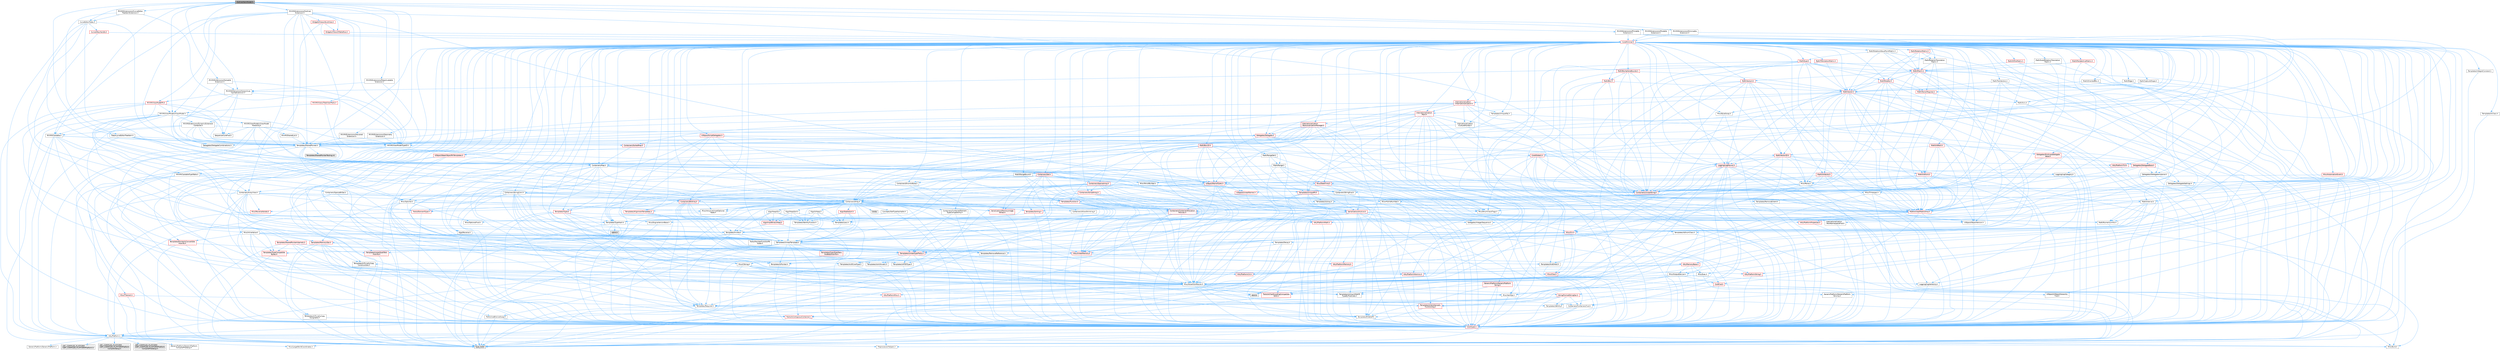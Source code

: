 digraph "OutlinerItemModel.h"
{
 // INTERACTIVE_SVG=YES
 // LATEX_PDF_SIZE
  bgcolor="transparent";
  edge [fontname=Helvetica,fontsize=10,labelfontname=Helvetica,labelfontsize=10];
  node [fontname=Helvetica,fontsize=10,shape=box,height=0.2,width=0.4];
  Node1 [id="Node000001",label="OutlinerItemModel.h",height=0.2,width=0.4,color="gray40", fillcolor="grey60", style="filled", fontcolor="black",tooltip=" "];
  Node1 -> Node2 [id="edge1_Node000001_Node000002",color="steelblue1",style="solid",tooltip=" "];
  Node2 [id="Node000002",label="MVVM/ICastable.h",height=0.2,width=0.4,color="grey40", fillcolor="white", style="filled",URL="$de/de7/ICastable_8h.html",tooltip=" "];
  Node2 -> Node3 [id="edge2_Node000002_Node000003",color="steelblue1",style="solid",tooltip=" "];
  Node3 [id="Node000003",label="HAL/Platform.h",height=0.2,width=0.4,color="grey40", fillcolor="white", style="filled",URL="$d9/dd0/Platform_8h.html",tooltip=" "];
  Node3 -> Node4 [id="edge3_Node000003_Node000004",color="steelblue1",style="solid",tooltip=" "];
  Node4 [id="Node000004",label="Misc/Build.h",height=0.2,width=0.4,color="grey40", fillcolor="white", style="filled",URL="$d3/dbb/Build_8h.html",tooltip=" "];
  Node3 -> Node5 [id="edge4_Node000003_Node000005",color="steelblue1",style="solid",tooltip=" "];
  Node5 [id="Node000005",label="Misc/LargeWorldCoordinates.h",height=0.2,width=0.4,color="grey40", fillcolor="white", style="filled",URL="$d2/dcb/LargeWorldCoordinates_8h.html",tooltip=" "];
  Node3 -> Node6 [id="edge5_Node000003_Node000006",color="steelblue1",style="solid",tooltip=" "];
  Node6 [id="Node000006",label="type_traits",height=0.2,width=0.4,color="grey60", fillcolor="#E0E0E0", style="filled",tooltip=" "];
  Node3 -> Node7 [id="edge6_Node000003_Node000007",color="steelblue1",style="solid",tooltip=" "];
  Node7 [id="Node000007",label="PreprocessorHelpers.h",height=0.2,width=0.4,color="grey40", fillcolor="white", style="filled",URL="$db/ddb/PreprocessorHelpers_8h.html",tooltip=" "];
  Node3 -> Node8 [id="edge7_Node000003_Node000008",color="steelblue1",style="solid",tooltip=" "];
  Node8 [id="Node000008",label="UBT_COMPILED_PLATFORM\l/UBT_COMPILED_PLATFORMPlatform\lCompilerPreSetup.h",height=0.2,width=0.4,color="grey60", fillcolor="#E0E0E0", style="filled",tooltip=" "];
  Node3 -> Node9 [id="edge8_Node000003_Node000009",color="steelblue1",style="solid",tooltip=" "];
  Node9 [id="Node000009",label="GenericPlatform/GenericPlatform\lCompilerPreSetup.h",height=0.2,width=0.4,color="grey40", fillcolor="white", style="filled",URL="$d9/dc8/GenericPlatformCompilerPreSetup_8h.html",tooltip=" "];
  Node3 -> Node10 [id="edge9_Node000003_Node000010",color="steelblue1",style="solid",tooltip=" "];
  Node10 [id="Node000010",label="GenericPlatform/GenericPlatform.h",height=0.2,width=0.4,color="grey40", fillcolor="white", style="filled",URL="$d6/d84/GenericPlatform_8h.html",tooltip=" "];
  Node3 -> Node11 [id="edge10_Node000003_Node000011",color="steelblue1",style="solid",tooltip=" "];
  Node11 [id="Node000011",label="UBT_COMPILED_PLATFORM\l/UBT_COMPILED_PLATFORMPlatform.h",height=0.2,width=0.4,color="grey60", fillcolor="#E0E0E0", style="filled",tooltip=" "];
  Node3 -> Node12 [id="edge11_Node000003_Node000012",color="steelblue1",style="solid",tooltip=" "];
  Node12 [id="Node000012",label="UBT_COMPILED_PLATFORM\l/UBT_COMPILED_PLATFORMPlatform\lCompilerSetup.h",height=0.2,width=0.4,color="grey60", fillcolor="#E0E0E0", style="filled",tooltip=" "];
  Node2 -> Node13 [id="edge12_Node000002_Node000013",color="steelblue1",style="solid",tooltip=" "];
  Node13 [id="Node000013",label="MVVM/ViewModelTypeID.h",height=0.2,width=0.4,color="grey40", fillcolor="white", style="filled",URL="$d7/d3e/ViewModelTypeID_8h.html",tooltip=" "];
  Node13 -> Node14 [id="edge13_Node000013_Node000014",color="steelblue1",style="solid",tooltip=" "];
  Node14 [id="Node000014",label="CoreTypes.h",height=0.2,width=0.4,color="red", fillcolor="#FFF0F0", style="filled",URL="$dc/dec/CoreTypes_8h.html",tooltip=" "];
  Node14 -> Node3 [id="edge14_Node000014_Node000003",color="steelblue1",style="solid",tooltip=" "];
  Node13 -> Node18 [id="edge15_Node000013_Node000018",color="steelblue1",style="solid",tooltip=" "];
  Node18 [id="Node000018",label="MVVM/CastableTypeTable.h",height=0.2,width=0.4,color="grey40", fillcolor="white", style="filled",URL="$d4/dab/CastableTypeTable_8h.html",tooltip=" "];
  Node18 -> Node14 [id="edge16_Node000018_Node000014",color="steelblue1",style="solid",tooltip=" "];
  Node18 -> Node3 [id="edge17_Node000018_Node000003",color="steelblue1",style="solid",tooltip=" "];
  Node18 -> Node19 [id="edge18_Node000018_Node000019",color="steelblue1",style="solid",tooltip=" "];
  Node19 [id="Node000019",label="Templates/UnrealTemplate.h",height=0.2,width=0.4,color="grey40", fillcolor="white", style="filled",URL="$d4/d24/UnrealTemplate_8h.html",tooltip=" "];
  Node19 -> Node14 [id="edge19_Node000019_Node000014",color="steelblue1",style="solid",tooltip=" "];
  Node19 -> Node20 [id="edge20_Node000019_Node000020",color="steelblue1",style="solid",tooltip=" "];
  Node20 [id="Node000020",label="Templates/IsPointer.h",height=0.2,width=0.4,color="grey40", fillcolor="white", style="filled",URL="$d7/d05/IsPointer_8h.html",tooltip=" "];
  Node20 -> Node14 [id="edge21_Node000020_Node000014",color="steelblue1",style="solid",tooltip=" "];
  Node19 -> Node21 [id="edge22_Node000019_Node000021",color="steelblue1",style="solid",tooltip=" "];
  Node21 [id="Node000021",label="HAL/UnrealMemory.h",height=0.2,width=0.4,color="red", fillcolor="#FFF0F0", style="filled",URL="$d9/d96/UnrealMemory_8h.html",tooltip=" "];
  Node21 -> Node14 [id="edge23_Node000021_Node000014",color="steelblue1",style="solid",tooltip=" "];
  Node21 -> Node34 [id="edge24_Node000021_Node000034",color="steelblue1",style="solid",tooltip=" "];
  Node34 [id="Node000034",label="HAL/MemoryBase.h",height=0.2,width=0.4,color="red", fillcolor="#FFF0F0", style="filled",URL="$d6/d9f/MemoryBase_8h.html",tooltip=" "];
  Node34 -> Node14 [id="edge25_Node000034_Node000014",color="steelblue1",style="solid",tooltip=" "];
  Node34 -> Node35 [id="edge26_Node000034_Node000035",color="steelblue1",style="solid",tooltip=" "];
  Node35 [id="Node000035",label="HAL/PlatformAtomics.h",height=0.2,width=0.4,color="red", fillcolor="#FFF0F0", style="filled",URL="$d3/d36/PlatformAtomics_8h.html",tooltip=" "];
  Node35 -> Node14 [id="edge27_Node000035_Node000014",color="steelblue1",style="solid",tooltip=" "];
  Node34 -> Node38 [id="edge28_Node000034_Node000038",color="steelblue1",style="solid",tooltip=" "];
  Node38 [id="Node000038",label="HAL/PlatformCrt.h",height=0.2,width=0.4,color="red", fillcolor="#FFF0F0", style="filled",URL="$d8/d75/PlatformCrt_8h.html",tooltip=" "];
  Node34 -> Node46 [id="edge29_Node000034_Node000046",color="steelblue1",style="solid",tooltip=" "];
  Node46 [id="Node000046",label="Misc/Exec.h",height=0.2,width=0.4,color="grey40", fillcolor="white", style="filled",URL="$de/ddb/Exec_8h.html",tooltip=" "];
  Node46 -> Node14 [id="edge30_Node000046_Node000014",color="steelblue1",style="solid",tooltip=" "];
  Node46 -> Node47 [id="edge31_Node000046_Node000047",color="steelblue1",style="solid",tooltip=" "];
  Node47 [id="Node000047",label="Misc/AssertionMacros.h",height=0.2,width=0.4,color="grey40", fillcolor="white", style="filled",URL="$d0/dfa/AssertionMacros_8h.html",tooltip=" "];
  Node47 -> Node14 [id="edge32_Node000047_Node000014",color="steelblue1",style="solid",tooltip=" "];
  Node47 -> Node3 [id="edge33_Node000047_Node000003",color="steelblue1",style="solid",tooltip=" "];
  Node47 -> Node48 [id="edge34_Node000047_Node000048",color="steelblue1",style="solid",tooltip=" "];
  Node48 [id="Node000048",label="HAL/PlatformMisc.h",height=0.2,width=0.4,color="red", fillcolor="#FFF0F0", style="filled",URL="$d0/df5/PlatformMisc_8h.html",tooltip=" "];
  Node48 -> Node14 [id="edge35_Node000048_Node000014",color="steelblue1",style="solid",tooltip=" "];
  Node47 -> Node7 [id="edge36_Node000047_Node000007",color="steelblue1",style="solid",tooltip=" "];
  Node47 -> Node64 [id="edge37_Node000047_Node000064",color="steelblue1",style="solid",tooltip=" "];
  Node64 [id="Node000064",label="Templates/EnableIf.h",height=0.2,width=0.4,color="grey40", fillcolor="white", style="filled",URL="$d7/d60/EnableIf_8h.html",tooltip=" "];
  Node64 -> Node14 [id="edge38_Node000064_Node000014",color="steelblue1",style="solid",tooltip=" "];
  Node47 -> Node65 [id="edge39_Node000047_Node000065",color="steelblue1",style="solid",tooltip=" "];
  Node65 [id="Node000065",label="Templates/IsArrayOrRefOf\lTypeByPredicate.h",height=0.2,width=0.4,color="grey40", fillcolor="white", style="filled",URL="$d6/da1/IsArrayOrRefOfTypeByPredicate_8h.html",tooltip=" "];
  Node65 -> Node14 [id="edge40_Node000065_Node000014",color="steelblue1",style="solid",tooltip=" "];
  Node47 -> Node66 [id="edge41_Node000047_Node000066",color="steelblue1",style="solid",tooltip=" "];
  Node66 [id="Node000066",label="Templates/IsValidVariadic\lFunctionArg.h",height=0.2,width=0.4,color="red", fillcolor="#FFF0F0", style="filled",URL="$d0/dc8/IsValidVariadicFunctionArg_8h.html",tooltip=" "];
  Node66 -> Node14 [id="edge42_Node000066_Node000014",color="steelblue1",style="solid",tooltip=" "];
  Node66 -> Node6 [id="edge43_Node000066_Node000006",color="steelblue1",style="solid",tooltip=" "];
  Node47 -> Node68 [id="edge44_Node000047_Node000068",color="steelblue1",style="solid",tooltip=" "];
  Node68 [id="Node000068",label="Traits/IsCharEncodingCompatible\lWith.h",height=0.2,width=0.4,color="red", fillcolor="#FFF0F0", style="filled",URL="$df/dd1/IsCharEncodingCompatibleWith_8h.html",tooltip=" "];
  Node68 -> Node6 [id="edge45_Node000068_Node000006",color="steelblue1",style="solid",tooltip=" "];
  Node47 -> Node70 [id="edge46_Node000047_Node000070",color="steelblue1",style="solid",tooltip=" "];
  Node70 [id="Node000070",label="Misc/VarArgs.h",height=0.2,width=0.4,color="grey40", fillcolor="white", style="filled",URL="$d5/d6f/VarArgs_8h.html",tooltip=" "];
  Node70 -> Node14 [id="edge47_Node000070_Node000014",color="steelblue1",style="solid",tooltip=" "];
  Node47 -> Node71 [id="edge48_Node000047_Node000071",color="steelblue1",style="solid",tooltip=" "];
  Node71 [id="Node000071",label="String/FormatStringSan.h",height=0.2,width=0.4,color="red", fillcolor="#FFF0F0", style="filled",URL="$d3/d8b/FormatStringSan_8h.html",tooltip=" "];
  Node71 -> Node6 [id="edge49_Node000071_Node000006",color="steelblue1",style="solid",tooltip=" "];
  Node71 -> Node14 [id="edge50_Node000071_Node000014",color="steelblue1",style="solid",tooltip=" "];
  Node71 -> Node72 [id="edge51_Node000071_Node000072",color="steelblue1",style="solid",tooltip=" "];
  Node72 [id="Node000072",label="Templates/Requires.h",height=0.2,width=0.4,color="grey40", fillcolor="white", style="filled",URL="$dc/d96/Requires_8h.html",tooltip=" "];
  Node72 -> Node64 [id="edge52_Node000072_Node000064",color="steelblue1",style="solid",tooltip=" "];
  Node72 -> Node6 [id="edge53_Node000072_Node000006",color="steelblue1",style="solid",tooltip=" "];
  Node71 -> Node73 [id="edge54_Node000071_Node000073",color="steelblue1",style="solid",tooltip=" "];
  Node73 [id="Node000073",label="Templates/Identity.h",height=0.2,width=0.4,color="grey40", fillcolor="white", style="filled",URL="$d0/dd5/Identity_8h.html",tooltip=" "];
  Node71 -> Node66 [id="edge55_Node000071_Node000066",color="steelblue1",style="solid",tooltip=" "];
  Node71 -> Node24 [id="edge56_Node000071_Node000024",color="steelblue1",style="solid",tooltip=" "];
  Node24 [id="Node000024",label="Containers/ContainersFwd.h",height=0.2,width=0.4,color="grey40", fillcolor="white", style="filled",URL="$d4/d0a/ContainersFwd_8h.html",tooltip=" "];
  Node24 -> Node3 [id="edge57_Node000024_Node000003",color="steelblue1",style="solid",tooltip=" "];
  Node24 -> Node14 [id="edge58_Node000024_Node000014",color="steelblue1",style="solid",tooltip=" "];
  Node24 -> Node25 [id="edge59_Node000024_Node000025",color="steelblue1",style="solid",tooltip=" "];
  Node25 [id="Node000025",label="Traits/IsContiguousContainer.h",height=0.2,width=0.4,color="red", fillcolor="#FFF0F0", style="filled",URL="$d5/d3c/IsContiguousContainer_8h.html",tooltip=" "];
  Node25 -> Node14 [id="edge60_Node000025_Node000014",color="steelblue1",style="solid",tooltip=" "];
  Node47 -> Node77 [id="edge61_Node000047_Node000077",color="steelblue1",style="solid",tooltip=" "];
  Node77 [id="Node000077",label="atomic",height=0.2,width=0.4,color="grey60", fillcolor="#E0E0E0", style="filled",tooltip=" "];
  Node34 -> Node78 [id="edge62_Node000034_Node000078",color="steelblue1",style="solid",tooltip=" "];
  Node78 [id="Node000078",label="Misc/OutputDevice.h",height=0.2,width=0.4,color="grey40", fillcolor="white", style="filled",URL="$d7/d32/OutputDevice_8h.html",tooltip=" "];
  Node78 -> Node23 [id="edge63_Node000078_Node000023",color="steelblue1",style="solid",tooltip=" "];
  Node23 [id="Node000023",label="CoreFwd.h",height=0.2,width=0.4,color="red", fillcolor="#FFF0F0", style="filled",URL="$d1/d1e/CoreFwd_8h.html",tooltip=" "];
  Node23 -> Node14 [id="edge64_Node000023_Node000014",color="steelblue1",style="solid",tooltip=" "];
  Node23 -> Node24 [id="edge65_Node000023_Node000024",color="steelblue1",style="solid",tooltip=" "];
  Node23 -> Node29 [id="edge66_Node000023_Node000029",color="steelblue1",style="solid",tooltip=" "];
  Node29 [id="Node000029",label="UObject/UObjectHierarchy\lFwd.h",height=0.2,width=0.4,color="grey40", fillcolor="white", style="filled",URL="$d3/d13/UObjectHierarchyFwd_8h.html",tooltip=" "];
  Node78 -> Node14 [id="edge67_Node000078_Node000014",color="steelblue1",style="solid",tooltip=" "];
  Node78 -> Node79 [id="edge68_Node000078_Node000079",color="steelblue1",style="solid",tooltip=" "];
  Node79 [id="Node000079",label="Logging/LogVerbosity.h",height=0.2,width=0.4,color="grey40", fillcolor="white", style="filled",URL="$d2/d8f/LogVerbosity_8h.html",tooltip=" "];
  Node79 -> Node14 [id="edge69_Node000079_Node000014",color="steelblue1",style="solid",tooltip=" "];
  Node78 -> Node70 [id="edge70_Node000078_Node000070",color="steelblue1",style="solid",tooltip=" "];
  Node78 -> Node65 [id="edge71_Node000078_Node000065",color="steelblue1",style="solid",tooltip=" "];
  Node78 -> Node66 [id="edge72_Node000078_Node000066",color="steelblue1",style="solid",tooltip=" "];
  Node78 -> Node68 [id="edge73_Node000078_Node000068",color="steelblue1",style="solid",tooltip=" "];
  Node21 -> Node89 [id="edge74_Node000021_Node000089",color="steelblue1",style="solid",tooltip=" "];
  Node89 [id="Node000089",label="HAL/PlatformMemory.h",height=0.2,width=0.4,color="red", fillcolor="#FFF0F0", style="filled",URL="$de/d68/PlatformMemory_8h.html",tooltip=" "];
  Node89 -> Node14 [id="edge75_Node000089_Node000014",color="steelblue1",style="solid",tooltip=" "];
  Node21 -> Node20 [id="edge76_Node000021_Node000020",color="steelblue1",style="solid",tooltip=" "];
  Node19 -> Node92 [id="edge77_Node000019_Node000092",color="steelblue1",style="solid",tooltip=" "];
  Node92 [id="Node000092",label="Templates/CopyQualifiers\lAndRefsFromTo.h",height=0.2,width=0.4,color="red", fillcolor="#FFF0F0", style="filled",URL="$d3/db3/CopyQualifiersAndRefsFromTo_8h.html",tooltip=" "];
  Node19 -> Node94 [id="edge78_Node000019_Node000094",color="steelblue1",style="solid",tooltip=" "];
  Node94 [id="Node000094",label="Templates/UnrealTypeTraits.h",height=0.2,width=0.4,color="red", fillcolor="#FFF0F0", style="filled",URL="$d2/d2d/UnrealTypeTraits_8h.html",tooltip=" "];
  Node94 -> Node14 [id="edge79_Node000094_Node000014",color="steelblue1",style="solid",tooltip=" "];
  Node94 -> Node20 [id="edge80_Node000094_Node000020",color="steelblue1",style="solid",tooltip=" "];
  Node94 -> Node47 [id="edge81_Node000094_Node000047",color="steelblue1",style="solid",tooltip=" "];
  Node94 -> Node85 [id="edge82_Node000094_Node000085",color="steelblue1",style="solid",tooltip=" "];
  Node85 [id="Node000085",label="Templates/AndOrNot.h",height=0.2,width=0.4,color="grey40", fillcolor="white", style="filled",URL="$db/d0a/AndOrNot_8h.html",tooltip=" "];
  Node85 -> Node14 [id="edge83_Node000085_Node000014",color="steelblue1",style="solid",tooltip=" "];
  Node94 -> Node64 [id="edge84_Node000094_Node000064",color="steelblue1",style="solid",tooltip=" "];
  Node94 -> Node95 [id="edge85_Node000094_Node000095",color="steelblue1",style="solid",tooltip=" "];
  Node95 [id="Node000095",label="Templates/IsArithmetic.h",height=0.2,width=0.4,color="grey40", fillcolor="white", style="filled",URL="$d2/d5d/IsArithmetic_8h.html",tooltip=" "];
  Node95 -> Node14 [id="edge86_Node000095_Node000014",color="steelblue1",style="solid",tooltip=" "];
  Node94 -> Node97 [id="edge87_Node000094_Node000097",color="steelblue1",style="solid",tooltip=" "];
  Node97 [id="Node000097",label="Templates/IsPODType.h",height=0.2,width=0.4,color="grey40", fillcolor="white", style="filled",URL="$d7/db1/IsPODType_8h.html",tooltip=" "];
  Node97 -> Node14 [id="edge88_Node000097_Node000014",color="steelblue1",style="solid",tooltip=" "];
  Node94 -> Node98 [id="edge89_Node000094_Node000098",color="steelblue1",style="solid",tooltip=" "];
  Node98 [id="Node000098",label="Templates/IsUECoreType.h",height=0.2,width=0.4,color="grey40", fillcolor="white", style="filled",URL="$d1/db8/IsUECoreType_8h.html",tooltip=" "];
  Node98 -> Node14 [id="edge90_Node000098_Node000014",color="steelblue1",style="solid",tooltip=" "];
  Node98 -> Node6 [id="edge91_Node000098_Node000006",color="steelblue1",style="solid",tooltip=" "];
  Node94 -> Node86 [id="edge92_Node000094_Node000086",color="steelblue1",style="solid",tooltip=" "];
  Node86 [id="Node000086",label="Templates/IsTriviallyCopy\lConstructible.h",height=0.2,width=0.4,color="grey40", fillcolor="white", style="filled",URL="$d3/d78/IsTriviallyCopyConstructible_8h.html",tooltip=" "];
  Node86 -> Node14 [id="edge93_Node000086_Node000014",color="steelblue1",style="solid",tooltip=" "];
  Node86 -> Node6 [id="edge94_Node000086_Node000006",color="steelblue1",style="solid",tooltip=" "];
  Node19 -> Node99 [id="edge95_Node000019_Node000099",color="steelblue1",style="solid",tooltip=" "];
  Node99 [id="Node000099",label="Templates/RemoveReference.h",height=0.2,width=0.4,color="grey40", fillcolor="white", style="filled",URL="$da/dbe/RemoveReference_8h.html",tooltip=" "];
  Node99 -> Node14 [id="edge96_Node000099_Node000014",color="steelblue1",style="solid",tooltip=" "];
  Node19 -> Node72 [id="edge97_Node000019_Node000072",color="steelblue1",style="solid",tooltip=" "];
  Node19 -> Node100 [id="edge98_Node000019_Node000100",color="steelblue1",style="solid",tooltip=" "];
  Node100 [id="Node000100",label="Templates/TypeCompatible\lBytes.h",height=0.2,width=0.4,color="red", fillcolor="#FFF0F0", style="filled",URL="$df/d0a/TypeCompatibleBytes_8h.html",tooltip=" "];
  Node100 -> Node14 [id="edge99_Node000100_Node000014",color="steelblue1",style="solid",tooltip=" "];
  Node100 -> Node6 [id="edge100_Node000100_Node000006",color="steelblue1",style="solid",tooltip=" "];
  Node19 -> Node73 [id="edge101_Node000019_Node000073",color="steelblue1",style="solid",tooltip=" "];
  Node19 -> Node25 [id="edge102_Node000019_Node000025",color="steelblue1",style="solid",tooltip=" "];
  Node19 -> Node101 [id="edge103_Node000019_Node000101",color="steelblue1",style="solid",tooltip=" "];
  Node101 [id="Node000101",label="Traits/UseBitwiseSwap.h",height=0.2,width=0.4,color="grey40", fillcolor="white", style="filled",URL="$db/df3/UseBitwiseSwap_8h.html",tooltip=" "];
  Node101 -> Node14 [id="edge104_Node000101_Node000014",color="steelblue1",style="solid",tooltip=" "];
  Node101 -> Node6 [id="edge105_Node000101_Node000006",color="steelblue1",style="solid",tooltip=" "];
  Node19 -> Node6 [id="edge106_Node000019_Node000006",color="steelblue1",style="solid",tooltip=" "];
  Node18 -> Node102 [id="edge107_Node000018_Node000102",color="steelblue1",style="solid",tooltip=" "];
  Node102 [id="Node000102",label="Containers/SparseBitSet.h",height=0.2,width=0.4,color="grey40", fillcolor="white", style="filled",URL="$d5/d37/SparseBitSet_8h.html",tooltip=" "];
  Node102 -> Node14 [id="edge108_Node000102_Node000014",color="steelblue1",style="solid",tooltip=" "];
  Node102 -> Node19 [id="edge109_Node000102_Node000019",color="steelblue1",style="solid",tooltip=" "];
  Node102 -> Node103 [id="edge110_Node000102_Node000103",color="steelblue1",style="solid",tooltip=" "];
  Node103 [id="Node000103",label="Containers/Array.h",height=0.2,width=0.4,color="grey40", fillcolor="white", style="filled",URL="$df/dd0/Array_8h.html",tooltip=" "];
  Node103 -> Node14 [id="edge111_Node000103_Node000014",color="steelblue1",style="solid",tooltip=" "];
  Node103 -> Node47 [id="edge112_Node000103_Node000047",color="steelblue1",style="solid",tooltip=" "];
  Node103 -> Node104 [id="edge113_Node000103_Node000104",color="steelblue1",style="solid",tooltip=" "];
  Node104 [id="Node000104",label="Misc/IntrusiveUnsetOptional\lState.h",height=0.2,width=0.4,color="grey40", fillcolor="white", style="filled",URL="$d2/d0a/IntrusiveUnsetOptionalState_8h.html",tooltip=" "];
  Node104 -> Node105 [id="edge114_Node000104_Node000105",color="steelblue1",style="solid",tooltip=" "];
  Node105 [id="Node000105",label="Misc/OptionalFwd.h",height=0.2,width=0.4,color="grey40", fillcolor="white", style="filled",URL="$dc/d50/OptionalFwd_8h.html",tooltip=" "];
  Node103 -> Node106 [id="edge115_Node000103_Node000106",color="steelblue1",style="solid",tooltip=" "];
  Node106 [id="Node000106",label="Misc/ReverseIterate.h",height=0.2,width=0.4,color="red", fillcolor="#FFF0F0", style="filled",URL="$db/de3/ReverseIterate_8h.html",tooltip=" "];
  Node106 -> Node3 [id="edge116_Node000106_Node000003",color="steelblue1",style="solid",tooltip=" "];
  Node103 -> Node21 [id="edge117_Node000103_Node000021",color="steelblue1",style="solid",tooltip=" "];
  Node103 -> Node94 [id="edge118_Node000103_Node000094",color="steelblue1",style="solid",tooltip=" "];
  Node103 -> Node19 [id="edge119_Node000103_Node000019",color="steelblue1",style="solid",tooltip=" "];
  Node103 -> Node108 [id="edge120_Node000103_Node000108",color="steelblue1",style="solid",tooltip=" "];
  Node108 [id="Node000108",label="Containers/AllowShrinking.h",height=0.2,width=0.4,color="grey40", fillcolor="white", style="filled",URL="$d7/d1a/AllowShrinking_8h.html",tooltip=" "];
  Node108 -> Node14 [id="edge121_Node000108_Node000014",color="steelblue1",style="solid",tooltip=" "];
  Node103 -> Node109 [id="edge122_Node000103_Node000109",color="steelblue1",style="solid",tooltip=" "];
  Node109 [id="Node000109",label="Containers/ContainerAllocation\lPolicies.h",height=0.2,width=0.4,color="red", fillcolor="#FFF0F0", style="filled",URL="$d7/dff/ContainerAllocationPolicies_8h.html",tooltip=" "];
  Node109 -> Node14 [id="edge123_Node000109_Node000014",color="steelblue1",style="solid",tooltip=" "];
  Node109 -> Node109 [id="edge124_Node000109_Node000109",color="steelblue1",style="solid",tooltip=" "];
  Node109 -> Node111 [id="edge125_Node000109_Node000111",color="steelblue1",style="solid",tooltip=" "];
  Node111 [id="Node000111",label="HAL/PlatformMath.h",height=0.2,width=0.4,color="red", fillcolor="#FFF0F0", style="filled",URL="$dc/d53/PlatformMath_8h.html",tooltip=" "];
  Node111 -> Node14 [id="edge126_Node000111_Node000014",color="steelblue1",style="solid",tooltip=" "];
  Node109 -> Node21 [id="edge127_Node000109_Node000021",color="steelblue1",style="solid",tooltip=" "];
  Node109 -> Node53 [id="edge128_Node000109_Node000053",color="steelblue1",style="solid",tooltip=" "];
  Node53 [id="Node000053",label="Math/NumericLimits.h",height=0.2,width=0.4,color="grey40", fillcolor="white", style="filled",URL="$df/d1b/NumericLimits_8h.html",tooltip=" "];
  Node53 -> Node14 [id="edge129_Node000053_Node000014",color="steelblue1",style="solid",tooltip=" "];
  Node109 -> Node47 [id="edge130_Node000109_Node000047",color="steelblue1",style="solid",tooltip=" "];
  Node109 -> Node120 [id="edge131_Node000109_Node000120",color="steelblue1",style="solid",tooltip=" "];
  Node120 [id="Node000120",label="Templates/MemoryOps.h",height=0.2,width=0.4,color="red", fillcolor="#FFF0F0", style="filled",URL="$db/dea/MemoryOps_8h.html",tooltip=" "];
  Node120 -> Node14 [id="edge132_Node000120_Node000014",color="steelblue1",style="solid",tooltip=" "];
  Node120 -> Node21 [id="edge133_Node000120_Node000021",color="steelblue1",style="solid",tooltip=" "];
  Node120 -> Node87 [id="edge134_Node000120_Node000087",color="steelblue1",style="solid",tooltip=" "];
  Node87 [id="Node000087",label="Templates/IsTriviallyCopy\lAssignable.h",height=0.2,width=0.4,color="grey40", fillcolor="white", style="filled",URL="$d2/df2/IsTriviallyCopyAssignable_8h.html",tooltip=" "];
  Node87 -> Node14 [id="edge135_Node000087_Node000014",color="steelblue1",style="solid",tooltip=" "];
  Node87 -> Node6 [id="edge136_Node000087_Node000006",color="steelblue1",style="solid",tooltip=" "];
  Node120 -> Node86 [id="edge137_Node000120_Node000086",color="steelblue1",style="solid",tooltip=" "];
  Node120 -> Node72 [id="edge138_Node000120_Node000072",color="steelblue1",style="solid",tooltip=" "];
  Node120 -> Node94 [id="edge139_Node000120_Node000094",color="steelblue1",style="solid",tooltip=" "];
  Node120 -> Node101 [id="edge140_Node000120_Node000101",color="steelblue1",style="solid",tooltip=" "];
  Node120 -> Node6 [id="edge141_Node000120_Node000006",color="steelblue1",style="solid",tooltip=" "];
  Node109 -> Node100 [id="edge142_Node000109_Node000100",color="steelblue1",style="solid",tooltip=" "];
  Node109 -> Node6 [id="edge143_Node000109_Node000006",color="steelblue1",style="solid",tooltip=" "];
  Node103 -> Node121 [id="edge144_Node000103_Node000121",color="steelblue1",style="solid",tooltip=" "];
  Node121 [id="Node000121",label="Containers/ContainerElement\lTypeCompatibility.h",height=0.2,width=0.4,color="grey40", fillcolor="white", style="filled",URL="$df/ddf/ContainerElementTypeCompatibility_8h.html",tooltip=" "];
  Node121 -> Node14 [id="edge145_Node000121_Node000014",color="steelblue1",style="solid",tooltip=" "];
  Node121 -> Node94 [id="edge146_Node000121_Node000094",color="steelblue1",style="solid",tooltip=" "];
  Node103 -> Node122 [id="edge147_Node000103_Node000122",color="steelblue1",style="solid",tooltip=" "];
  Node122 [id="Node000122",label="Serialization/Archive.h",height=0.2,width=0.4,color="red", fillcolor="#FFF0F0", style="filled",URL="$d7/d3b/Archive_8h.html",tooltip=" "];
  Node122 -> Node23 [id="edge148_Node000122_Node000023",color="steelblue1",style="solid",tooltip=" "];
  Node122 -> Node14 [id="edge149_Node000122_Node000014",color="steelblue1",style="solid",tooltip=" "];
  Node122 -> Node123 [id="edge150_Node000122_Node000123",color="steelblue1",style="solid",tooltip=" "];
  Node123 [id="Node000123",label="HAL/PlatformProperties.h",height=0.2,width=0.4,color="red", fillcolor="#FFF0F0", style="filled",URL="$d9/db0/PlatformProperties_8h.html",tooltip=" "];
  Node123 -> Node14 [id="edge151_Node000123_Node000014",color="steelblue1",style="solid",tooltip=" "];
  Node122 -> Node126 [id="edge152_Node000122_Node000126",color="steelblue1",style="solid",tooltip=" "];
  Node126 [id="Node000126",label="Internationalization\l/TextNamespaceFwd.h",height=0.2,width=0.4,color="grey40", fillcolor="white", style="filled",URL="$d8/d97/TextNamespaceFwd_8h.html",tooltip=" "];
  Node126 -> Node14 [id="edge153_Node000126_Node000014",color="steelblue1",style="solid",tooltip=" "];
  Node122 -> Node47 [id="edge154_Node000122_Node000047",color="steelblue1",style="solid",tooltip=" "];
  Node122 -> Node4 [id="edge155_Node000122_Node000004",color="steelblue1",style="solid",tooltip=" "];
  Node122 -> Node127 [id="edge156_Node000122_Node000127",color="steelblue1",style="solid",tooltip=" "];
  Node127 [id="Node000127",label="Misc/EngineVersionBase.h",height=0.2,width=0.4,color="grey40", fillcolor="white", style="filled",URL="$d5/d2b/EngineVersionBase_8h.html",tooltip=" "];
  Node127 -> Node14 [id="edge157_Node000127_Node000014",color="steelblue1",style="solid",tooltip=" "];
  Node122 -> Node70 [id="edge158_Node000122_Node000070",color="steelblue1",style="solid",tooltip=" "];
  Node122 -> Node64 [id="edge159_Node000122_Node000064",color="steelblue1",style="solid",tooltip=" "];
  Node122 -> Node65 [id="edge160_Node000122_Node000065",color="steelblue1",style="solid",tooltip=" "];
  Node122 -> Node130 [id="edge161_Node000122_Node000130",color="steelblue1",style="solid",tooltip=" "];
  Node130 [id="Node000130",label="Templates/IsEnumClass.h",height=0.2,width=0.4,color="grey40", fillcolor="white", style="filled",URL="$d7/d15/IsEnumClass_8h.html",tooltip=" "];
  Node130 -> Node14 [id="edge162_Node000130_Node000014",color="steelblue1",style="solid",tooltip=" "];
  Node130 -> Node85 [id="edge163_Node000130_Node000085",color="steelblue1",style="solid",tooltip=" "];
  Node122 -> Node66 [id="edge164_Node000122_Node000066",color="steelblue1",style="solid",tooltip=" "];
  Node122 -> Node19 [id="edge165_Node000122_Node000019",color="steelblue1",style="solid",tooltip=" "];
  Node122 -> Node68 [id="edge166_Node000122_Node000068",color="steelblue1",style="solid",tooltip=" "];
  Node122 -> Node131 [id="edge167_Node000122_Node000131",color="steelblue1",style="solid",tooltip=" "];
  Node131 [id="Node000131",label="UObject/ObjectVersion.h",height=0.2,width=0.4,color="grey40", fillcolor="white", style="filled",URL="$da/d63/ObjectVersion_8h.html",tooltip=" "];
  Node131 -> Node14 [id="edge168_Node000131_Node000014",color="steelblue1",style="solid",tooltip=" "];
  Node103 -> Node132 [id="edge169_Node000103_Node000132",color="steelblue1",style="solid",tooltip=" "];
  Node132 [id="Node000132",label="Serialization/MemoryImage\lWriter.h",height=0.2,width=0.4,color="red", fillcolor="#FFF0F0", style="filled",URL="$d0/d08/MemoryImageWriter_8h.html",tooltip=" "];
  Node132 -> Node14 [id="edge170_Node000132_Node000014",color="steelblue1",style="solid",tooltip=" "];
  Node103 -> Node146 [id="edge171_Node000103_Node000146",color="steelblue1",style="solid",tooltip=" "];
  Node146 [id="Node000146",label="Algo/Heapify.h",height=0.2,width=0.4,color="grey40", fillcolor="white", style="filled",URL="$d0/d2a/Heapify_8h.html",tooltip=" "];
  Node146 -> Node147 [id="edge172_Node000146_Node000147",color="steelblue1",style="solid",tooltip=" "];
  Node147 [id="Node000147",label="Algo/Impl/BinaryHeap.h",height=0.2,width=0.4,color="red", fillcolor="#FFF0F0", style="filled",URL="$d7/da3/Algo_2Impl_2BinaryHeap_8h.html",tooltip=" "];
  Node147 -> Node148 [id="edge173_Node000147_Node000148",color="steelblue1",style="solid",tooltip=" "];
  Node148 [id="Node000148",label="Templates/Invoke.h",height=0.2,width=0.4,color="grey40", fillcolor="white", style="filled",URL="$d7/deb/Invoke_8h.html",tooltip=" "];
  Node148 -> Node14 [id="edge174_Node000148_Node000014",color="steelblue1",style="solid",tooltip=" "];
  Node148 -> Node149 [id="edge175_Node000148_Node000149",color="steelblue1",style="solid",tooltip=" "];
  Node149 [id="Node000149",label="Traits/MemberFunctionPtr\lOuter.h",height=0.2,width=0.4,color="grey40", fillcolor="white", style="filled",URL="$db/da7/MemberFunctionPtrOuter_8h.html",tooltip=" "];
  Node148 -> Node19 [id="edge176_Node000148_Node000019",color="steelblue1",style="solid",tooltip=" "];
  Node148 -> Node6 [id="edge177_Node000148_Node000006",color="steelblue1",style="solid",tooltip=" "];
  Node147 -> Node6 [id="edge178_Node000147_Node000006",color="steelblue1",style="solid",tooltip=" "];
  Node146 -> Node152 [id="edge179_Node000146_Node000152",color="steelblue1",style="solid",tooltip=" "];
  Node152 [id="Node000152",label="Templates/IdentityFunctor.h",height=0.2,width=0.4,color="grey40", fillcolor="white", style="filled",URL="$d7/d2e/IdentityFunctor_8h.html",tooltip=" "];
  Node152 -> Node3 [id="edge180_Node000152_Node000003",color="steelblue1",style="solid",tooltip=" "];
  Node146 -> Node148 [id="edge181_Node000146_Node000148",color="steelblue1",style="solid",tooltip=" "];
  Node146 -> Node153 [id="edge182_Node000146_Node000153",color="steelblue1",style="solid",tooltip=" "];
  Node153 [id="Node000153",label="Templates/Less.h",height=0.2,width=0.4,color="grey40", fillcolor="white", style="filled",URL="$de/dc8/Less_8h.html",tooltip=" "];
  Node153 -> Node14 [id="edge183_Node000153_Node000014",color="steelblue1",style="solid",tooltip=" "];
  Node153 -> Node19 [id="edge184_Node000153_Node000019",color="steelblue1",style="solid",tooltip=" "];
  Node146 -> Node19 [id="edge185_Node000146_Node000019",color="steelblue1",style="solid",tooltip=" "];
  Node103 -> Node154 [id="edge186_Node000103_Node000154",color="steelblue1",style="solid",tooltip=" "];
  Node154 [id="Node000154",label="Algo/HeapSort.h",height=0.2,width=0.4,color="grey40", fillcolor="white", style="filled",URL="$d3/d92/HeapSort_8h.html",tooltip=" "];
  Node154 -> Node147 [id="edge187_Node000154_Node000147",color="steelblue1",style="solid",tooltip=" "];
  Node154 -> Node152 [id="edge188_Node000154_Node000152",color="steelblue1",style="solid",tooltip=" "];
  Node154 -> Node153 [id="edge189_Node000154_Node000153",color="steelblue1",style="solid",tooltip=" "];
  Node154 -> Node19 [id="edge190_Node000154_Node000019",color="steelblue1",style="solid",tooltip=" "];
  Node103 -> Node155 [id="edge191_Node000103_Node000155",color="steelblue1",style="solid",tooltip=" "];
  Node155 [id="Node000155",label="Algo/IsHeap.h",height=0.2,width=0.4,color="grey40", fillcolor="white", style="filled",URL="$de/d32/IsHeap_8h.html",tooltip=" "];
  Node155 -> Node147 [id="edge192_Node000155_Node000147",color="steelblue1",style="solid",tooltip=" "];
  Node155 -> Node152 [id="edge193_Node000155_Node000152",color="steelblue1",style="solid",tooltip=" "];
  Node155 -> Node148 [id="edge194_Node000155_Node000148",color="steelblue1",style="solid",tooltip=" "];
  Node155 -> Node153 [id="edge195_Node000155_Node000153",color="steelblue1",style="solid",tooltip=" "];
  Node155 -> Node19 [id="edge196_Node000155_Node000019",color="steelblue1",style="solid",tooltip=" "];
  Node103 -> Node147 [id="edge197_Node000103_Node000147",color="steelblue1",style="solid",tooltip=" "];
  Node103 -> Node156 [id="edge198_Node000103_Node000156",color="steelblue1",style="solid",tooltip=" "];
  Node156 [id="Node000156",label="Algo/StableSort.h",height=0.2,width=0.4,color="red", fillcolor="#FFF0F0", style="filled",URL="$d7/d3c/StableSort_8h.html",tooltip=" "];
  Node156 -> Node152 [id="edge199_Node000156_Node000152",color="steelblue1",style="solid",tooltip=" "];
  Node156 -> Node148 [id="edge200_Node000156_Node000148",color="steelblue1",style="solid",tooltip=" "];
  Node156 -> Node153 [id="edge201_Node000156_Node000153",color="steelblue1",style="solid",tooltip=" "];
  Node156 -> Node19 [id="edge202_Node000156_Node000019",color="steelblue1",style="solid",tooltip=" "];
  Node103 -> Node159 [id="edge203_Node000103_Node000159",color="steelblue1",style="solid",tooltip=" "];
  Node159 [id="Node000159",label="Concepts/GetTypeHashable.h",height=0.2,width=0.4,color="grey40", fillcolor="white", style="filled",URL="$d3/da2/GetTypeHashable_8h.html",tooltip=" "];
  Node159 -> Node14 [id="edge204_Node000159_Node000014",color="steelblue1",style="solid",tooltip=" "];
  Node159 -> Node137 [id="edge205_Node000159_Node000137",color="steelblue1",style="solid",tooltip=" "];
  Node137 [id="Node000137",label="Templates/TypeHash.h",height=0.2,width=0.4,color="grey40", fillcolor="white", style="filled",URL="$d1/d62/TypeHash_8h.html",tooltip=" "];
  Node137 -> Node14 [id="edge206_Node000137_Node000014",color="steelblue1",style="solid",tooltip=" "];
  Node137 -> Node72 [id="edge207_Node000137_Node000072",color="steelblue1",style="solid",tooltip=" "];
  Node137 -> Node138 [id="edge208_Node000137_Node000138",color="steelblue1",style="solid",tooltip=" "];
  Node138 [id="Node000138",label="Misc/Crc.h",height=0.2,width=0.4,color="red", fillcolor="#FFF0F0", style="filled",URL="$d4/dd2/Crc_8h.html",tooltip=" "];
  Node138 -> Node14 [id="edge209_Node000138_Node000014",color="steelblue1",style="solid",tooltip=" "];
  Node138 -> Node30 [id="edge210_Node000138_Node000030",color="steelblue1",style="solid",tooltip=" "];
  Node30 [id="Node000030",label="HAL/PlatformString.h",height=0.2,width=0.4,color="red", fillcolor="#FFF0F0", style="filled",URL="$db/db5/PlatformString_8h.html",tooltip=" "];
  Node30 -> Node14 [id="edge211_Node000030_Node000014",color="steelblue1",style="solid",tooltip=" "];
  Node138 -> Node47 [id="edge212_Node000138_Node000047",color="steelblue1",style="solid",tooltip=" "];
  Node138 -> Node139 [id="edge213_Node000138_Node000139",color="steelblue1",style="solid",tooltip=" "];
  Node139 [id="Node000139",label="Misc/CString.h",height=0.2,width=0.4,color="grey40", fillcolor="white", style="filled",URL="$d2/d49/CString_8h.html",tooltip=" "];
  Node139 -> Node14 [id="edge214_Node000139_Node000014",color="steelblue1",style="solid",tooltip=" "];
  Node139 -> Node38 [id="edge215_Node000139_Node000038",color="steelblue1",style="solid",tooltip=" "];
  Node139 -> Node30 [id="edge216_Node000139_Node000030",color="steelblue1",style="solid",tooltip=" "];
  Node139 -> Node47 [id="edge217_Node000139_Node000047",color="steelblue1",style="solid",tooltip=" "];
  Node139 -> Node140 [id="edge218_Node000139_Node000140",color="steelblue1",style="solid",tooltip=" "];
  Node140 [id="Node000140",label="Misc/Char.h",height=0.2,width=0.4,color="red", fillcolor="#FFF0F0", style="filled",URL="$d0/d58/Char_8h.html",tooltip=" "];
  Node140 -> Node14 [id="edge219_Node000140_Node000014",color="steelblue1",style="solid",tooltip=" "];
  Node140 -> Node6 [id="edge220_Node000140_Node000006",color="steelblue1",style="solid",tooltip=" "];
  Node139 -> Node70 [id="edge221_Node000139_Node000070",color="steelblue1",style="solid",tooltip=" "];
  Node139 -> Node65 [id="edge222_Node000139_Node000065",color="steelblue1",style="solid",tooltip=" "];
  Node139 -> Node66 [id="edge223_Node000139_Node000066",color="steelblue1",style="solid",tooltip=" "];
  Node139 -> Node68 [id="edge224_Node000139_Node000068",color="steelblue1",style="solid",tooltip=" "];
  Node138 -> Node140 [id="edge225_Node000138_Node000140",color="steelblue1",style="solid",tooltip=" "];
  Node138 -> Node94 [id="edge226_Node000138_Node000094",color="steelblue1",style="solid",tooltip=" "];
  Node137 -> Node143 [id="edge227_Node000137_Node000143",color="steelblue1",style="solid",tooltip=" "];
  Node143 [id="Node000143",label="stdint.h",height=0.2,width=0.4,color="grey60", fillcolor="#E0E0E0", style="filled",tooltip=" "];
  Node137 -> Node6 [id="edge228_Node000137_Node000006",color="steelblue1",style="solid",tooltip=" "];
  Node103 -> Node152 [id="edge229_Node000103_Node000152",color="steelblue1",style="solid",tooltip=" "];
  Node103 -> Node148 [id="edge230_Node000103_Node000148",color="steelblue1",style="solid",tooltip=" "];
  Node103 -> Node153 [id="edge231_Node000103_Node000153",color="steelblue1",style="solid",tooltip=" "];
  Node103 -> Node160 [id="edge232_Node000103_Node000160",color="steelblue1",style="solid",tooltip=" "];
  Node160 [id="Node000160",label="Templates/LosesQualifiers\lFromTo.h",height=0.2,width=0.4,color="red", fillcolor="#FFF0F0", style="filled",URL="$d2/db3/LosesQualifiersFromTo_8h.html",tooltip=" "];
  Node160 -> Node6 [id="edge233_Node000160_Node000006",color="steelblue1",style="solid",tooltip=" "];
  Node103 -> Node72 [id="edge234_Node000103_Node000072",color="steelblue1",style="solid",tooltip=" "];
  Node103 -> Node161 [id="edge235_Node000103_Node000161",color="steelblue1",style="solid",tooltip=" "];
  Node161 [id="Node000161",label="Templates/Sorting.h",height=0.2,width=0.4,color="red", fillcolor="#FFF0F0", style="filled",URL="$d3/d9e/Sorting_8h.html",tooltip=" "];
  Node161 -> Node14 [id="edge236_Node000161_Node000014",color="steelblue1",style="solid",tooltip=" "];
  Node161 -> Node111 [id="edge237_Node000161_Node000111",color="steelblue1",style="solid",tooltip=" "];
  Node161 -> Node153 [id="edge238_Node000161_Node000153",color="steelblue1",style="solid",tooltip=" "];
  Node103 -> Node165 [id="edge239_Node000103_Node000165",color="steelblue1",style="solid",tooltip=" "];
  Node165 [id="Node000165",label="Templates/AlignmentTemplates.h",height=0.2,width=0.4,color="red", fillcolor="#FFF0F0", style="filled",URL="$dd/d32/AlignmentTemplates_8h.html",tooltip=" "];
  Node165 -> Node14 [id="edge240_Node000165_Node000014",color="steelblue1",style="solid",tooltip=" "];
  Node165 -> Node20 [id="edge241_Node000165_Node000020",color="steelblue1",style="solid",tooltip=" "];
  Node103 -> Node51 [id="edge242_Node000103_Node000051",color="steelblue1",style="solid",tooltip=" "];
  Node51 [id="Node000051",label="Traits/ElementType.h",height=0.2,width=0.4,color="red", fillcolor="#FFF0F0", style="filled",URL="$d5/d4f/ElementType_8h.html",tooltip=" "];
  Node51 -> Node3 [id="edge243_Node000051_Node000003",color="steelblue1",style="solid",tooltip=" "];
  Node51 -> Node6 [id="edge244_Node000051_Node000006",color="steelblue1",style="solid",tooltip=" "];
  Node103 -> Node117 [id="edge245_Node000103_Node000117",color="steelblue1",style="solid",tooltip=" "];
  Node117 [id="Node000117",label="limits",height=0.2,width=0.4,color="grey60", fillcolor="#E0E0E0", style="filled",tooltip=" "];
  Node103 -> Node6 [id="edge246_Node000103_Node000006",color="steelblue1",style="solid",tooltip=" "];
  Node18 -> Node166 [id="edge247_Node000018_Node000166",color="steelblue1",style="solid",tooltip=" "];
  Node166 [id="Node000166",label="UObject/NameTypes.h",height=0.2,width=0.4,color="red", fillcolor="#FFF0F0", style="filled",URL="$d6/d35/NameTypes_8h.html",tooltip=" "];
  Node166 -> Node14 [id="edge248_Node000166_Node000014",color="steelblue1",style="solid",tooltip=" "];
  Node166 -> Node47 [id="edge249_Node000166_Node000047",color="steelblue1",style="solid",tooltip=" "];
  Node166 -> Node21 [id="edge250_Node000166_Node000021",color="steelblue1",style="solid",tooltip=" "];
  Node166 -> Node94 [id="edge251_Node000166_Node000094",color="steelblue1",style="solid",tooltip=" "];
  Node166 -> Node19 [id="edge252_Node000166_Node000019",color="steelblue1",style="solid",tooltip=" "];
  Node166 -> Node167 [id="edge253_Node000166_Node000167",color="steelblue1",style="solid",tooltip=" "];
  Node167 [id="Node000167",label="Containers/UnrealString.h",height=0.2,width=0.4,color="red", fillcolor="#FFF0F0", style="filled",URL="$d5/dba/UnrealString_8h.html",tooltip=" "];
  Node166 -> Node174 [id="edge254_Node000166_Node000174",color="steelblue1",style="solid",tooltip=" "];
  Node174 [id="Node000174",label="Containers/StringConv.h",height=0.2,width=0.4,color="grey40", fillcolor="white", style="filled",URL="$d3/ddf/StringConv_8h.html",tooltip=" "];
  Node174 -> Node14 [id="edge255_Node000174_Node000014",color="steelblue1",style="solid",tooltip=" "];
  Node174 -> Node47 [id="edge256_Node000174_Node000047",color="steelblue1",style="solid",tooltip=" "];
  Node174 -> Node109 [id="edge257_Node000174_Node000109",color="steelblue1",style="solid",tooltip=" "];
  Node174 -> Node103 [id="edge258_Node000174_Node000103",color="steelblue1",style="solid",tooltip=" "];
  Node174 -> Node139 [id="edge259_Node000174_Node000139",color="steelblue1",style="solid",tooltip=" "];
  Node174 -> Node175 [id="edge260_Node000174_Node000175",color="steelblue1",style="solid",tooltip=" "];
  Node175 [id="Node000175",label="Templates/IsArray.h",height=0.2,width=0.4,color="grey40", fillcolor="white", style="filled",URL="$d8/d8d/IsArray_8h.html",tooltip=" "];
  Node175 -> Node14 [id="edge261_Node000175_Node000014",color="steelblue1",style="solid",tooltip=" "];
  Node174 -> Node19 [id="edge262_Node000174_Node000019",color="steelblue1",style="solid",tooltip=" "];
  Node174 -> Node94 [id="edge263_Node000174_Node000094",color="steelblue1",style="solid",tooltip=" "];
  Node174 -> Node51 [id="edge264_Node000174_Node000051",color="steelblue1",style="solid",tooltip=" "];
  Node174 -> Node68 [id="edge265_Node000174_Node000068",color="steelblue1",style="solid",tooltip=" "];
  Node174 -> Node25 [id="edge266_Node000174_Node000025",color="steelblue1",style="solid",tooltip=" "];
  Node174 -> Node6 [id="edge267_Node000174_Node000006",color="steelblue1",style="solid",tooltip=" "];
  Node166 -> Node50 [id="edge268_Node000166_Node000050",color="steelblue1",style="solid",tooltip=" "];
  Node50 [id="Node000050",label="Containers/StringFwd.h",height=0.2,width=0.4,color="grey40", fillcolor="white", style="filled",URL="$df/d37/StringFwd_8h.html",tooltip=" "];
  Node50 -> Node14 [id="edge269_Node000050_Node000014",color="steelblue1",style="solid",tooltip=" "];
  Node50 -> Node51 [id="edge270_Node000050_Node000051",color="steelblue1",style="solid",tooltip=" "];
  Node50 -> Node25 [id="edge271_Node000050_Node000025",color="steelblue1",style="solid",tooltip=" "];
  Node166 -> Node176 [id="edge272_Node000166_Node000176",color="steelblue1",style="solid",tooltip=" "];
  Node176 [id="Node000176",label="UObject/UnrealNames.h",height=0.2,width=0.4,color="red", fillcolor="#FFF0F0", style="filled",URL="$d8/db1/UnrealNames_8h.html",tooltip=" "];
  Node176 -> Node14 [id="edge273_Node000176_Node000014",color="steelblue1",style="solid",tooltip=" "];
  Node166 -> Node104 [id="edge274_Node000166_Node000104",color="steelblue1",style="solid",tooltip=" "];
  Node18 -> Node6 [id="edge275_Node000018_Node000006",color="steelblue1",style="solid",tooltip=" "];
  Node2 -> Node47 [id="edge276_Node000002_Node000047",color="steelblue1",style="solid",tooltip=" "];
  Node2 -> Node148 [id="edge277_Node000002_Node000148",color="steelblue1",style="solid",tooltip=" "];
  Node2 -> Node184 [id="edge278_Node000002_Node000184",color="steelblue1",style="solid",tooltip=" "];
  Node184 [id="Node000184",label="Templates/SharedPointer.h",height=0.2,width=0.4,color="grey40", fillcolor="white", style="filled",URL="$d2/d17/SharedPointer_8h.html",tooltip=" "];
  Node184 -> Node14 [id="edge279_Node000184_Node000014",color="steelblue1",style="solid",tooltip=" "];
  Node184 -> Node104 [id="edge280_Node000184_Node000104",color="steelblue1",style="solid",tooltip=" "];
  Node184 -> Node185 [id="edge281_Node000184_Node000185",color="steelblue1",style="solid",tooltip=" "];
  Node185 [id="Node000185",label="Templates/PointerIsConvertible\lFromTo.h",height=0.2,width=0.4,color="red", fillcolor="#FFF0F0", style="filled",URL="$d6/d65/PointerIsConvertibleFromTo_8h.html",tooltip=" "];
  Node185 -> Node14 [id="edge282_Node000185_Node000014",color="steelblue1",style="solid",tooltip=" "];
  Node185 -> Node160 [id="edge283_Node000185_Node000160",color="steelblue1",style="solid",tooltip=" "];
  Node185 -> Node6 [id="edge284_Node000185_Node000006",color="steelblue1",style="solid",tooltip=" "];
  Node184 -> Node47 [id="edge285_Node000184_Node000047",color="steelblue1",style="solid",tooltip=" "];
  Node184 -> Node21 [id="edge286_Node000184_Node000021",color="steelblue1",style="solid",tooltip=" "];
  Node184 -> Node103 [id="edge287_Node000184_Node000103",color="steelblue1",style="solid",tooltip=" "];
  Node184 -> Node186 [id="edge288_Node000184_Node000186",color="steelblue1",style="solid",tooltip=" "];
  Node186 [id="Node000186",label="Containers/Map.h",height=0.2,width=0.4,color="grey40", fillcolor="white", style="filled",URL="$df/d79/Map_8h.html",tooltip=" "];
  Node186 -> Node14 [id="edge289_Node000186_Node000014",color="steelblue1",style="solid",tooltip=" "];
  Node186 -> Node187 [id="edge290_Node000186_Node000187",color="steelblue1",style="solid",tooltip=" "];
  Node187 [id="Node000187",label="Algo/Reverse.h",height=0.2,width=0.4,color="grey40", fillcolor="white", style="filled",URL="$d5/d93/Reverse_8h.html",tooltip=" "];
  Node187 -> Node14 [id="edge291_Node000187_Node000014",color="steelblue1",style="solid",tooltip=" "];
  Node187 -> Node19 [id="edge292_Node000187_Node000019",color="steelblue1",style="solid",tooltip=" "];
  Node186 -> Node121 [id="edge293_Node000186_Node000121",color="steelblue1",style="solid",tooltip=" "];
  Node186 -> Node188 [id="edge294_Node000186_Node000188",color="steelblue1",style="solid",tooltip=" "];
  Node188 [id="Node000188",label="Containers/Set.h",height=0.2,width=0.4,color="red", fillcolor="#FFF0F0", style="filled",URL="$d4/d45/Set_8h.html",tooltip=" "];
  Node188 -> Node109 [id="edge295_Node000188_Node000109",color="steelblue1",style="solid",tooltip=" "];
  Node188 -> Node121 [id="edge296_Node000188_Node000121",color="steelblue1",style="solid",tooltip=" "];
  Node188 -> Node190 [id="edge297_Node000188_Node000190",color="steelblue1",style="solid",tooltip=" "];
  Node190 [id="Node000190",label="Containers/SparseArray.h",height=0.2,width=0.4,color="red", fillcolor="#FFF0F0", style="filled",URL="$d5/dbf/SparseArray_8h.html",tooltip=" "];
  Node190 -> Node14 [id="edge298_Node000190_Node000014",color="steelblue1",style="solid",tooltip=" "];
  Node190 -> Node47 [id="edge299_Node000190_Node000047",color="steelblue1",style="solid",tooltip=" "];
  Node190 -> Node21 [id="edge300_Node000190_Node000021",color="steelblue1",style="solid",tooltip=" "];
  Node190 -> Node94 [id="edge301_Node000190_Node000094",color="steelblue1",style="solid",tooltip=" "];
  Node190 -> Node19 [id="edge302_Node000190_Node000019",color="steelblue1",style="solid",tooltip=" "];
  Node190 -> Node109 [id="edge303_Node000190_Node000109",color="steelblue1",style="solid",tooltip=" "];
  Node190 -> Node153 [id="edge304_Node000190_Node000153",color="steelblue1",style="solid",tooltip=" "];
  Node190 -> Node103 [id="edge305_Node000190_Node000103",color="steelblue1",style="solid",tooltip=" "];
  Node190 -> Node164 [id="edge306_Node000190_Node000164",color="steelblue1",style="solid",tooltip=" "];
  Node164 [id="Node000164",label="Math/UnrealMathUtility.h",height=0.2,width=0.4,color="red", fillcolor="#FFF0F0", style="filled",URL="$db/db8/UnrealMathUtility_8h.html",tooltip=" "];
  Node164 -> Node14 [id="edge307_Node000164_Node000014",color="steelblue1",style="solid",tooltip=" "];
  Node164 -> Node47 [id="edge308_Node000164_Node000047",color="steelblue1",style="solid",tooltip=" "];
  Node164 -> Node111 [id="edge309_Node000164_Node000111",color="steelblue1",style="solid",tooltip=" "];
  Node164 -> Node73 [id="edge310_Node000164_Node000073",color="steelblue1",style="solid",tooltip=" "];
  Node164 -> Node72 [id="edge311_Node000164_Node000072",color="steelblue1",style="solid",tooltip=" "];
  Node190 -> Node191 [id="edge312_Node000190_Node000191",color="steelblue1",style="solid",tooltip=" "];
  Node191 [id="Node000191",label="Containers/ScriptArray.h",height=0.2,width=0.4,color="red", fillcolor="#FFF0F0", style="filled",URL="$dc/daf/ScriptArray_8h.html",tooltip=" "];
  Node191 -> Node14 [id="edge313_Node000191_Node000014",color="steelblue1",style="solid",tooltip=" "];
  Node191 -> Node47 [id="edge314_Node000191_Node000047",color="steelblue1",style="solid",tooltip=" "];
  Node191 -> Node21 [id="edge315_Node000191_Node000021",color="steelblue1",style="solid",tooltip=" "];
  Node191 -> Node108 [id="edge316_Node000191_Node000108",color="steelblue1",style="solid",tooltip=" "];
  Node191 -> Node109 [id="edge317_Node000191_Node000109",color="steelblue1",style="solid",tooltip=" "];
  Node191 -> Node103 [id="edge318_Node000191_Node000103",color="steelblue1",style="solid",tooltip=" "];
  Node190 -> Node192 [id="edge319_Node000190_Node000192",color="steelblue1",style="solid",tooltip=" "];
  Node192 [id="Node000192",label="Containers/BitArray.h",height=0.2,width=0.4,color="red", fillcolor="#FFF0F0", style="filled",URL="$d1/de4/BitArray_8h.html",tooltip=" "];
  Node192 -> Node109 [id="edge320_Node000192_Node000109",color="steelblue1",style="solid",tooltip=" "];
  Node192 -> Node14 [id="edge321_Node000192_Node000014",color="steelblue1",style="solid",tooltip=" "];
  Node192 -> Node35 [id="edge322_Node000192_Node000035",color="steelblue1",style="solid",tooltip=" "];
  Node192 -> Node21 [id="edge323_Node000192_Node000021",color="steelblue1",style="solid",tooltip=" "];
  Node192 -> Node164 [id="edge324_Node000192_Node000164",color="steelblue1",style="solid",tooltip=" "];
  Node192 -> Node47 [id="edge325_Node000192_Node000047",color="steelblue1",style="solid",tooltip=" "];
  Node192 -> Node55 [id="edge326_Node000192_Node000055",color="steelblue1",style="solid",tooltip=" "];
  Node55 [id="Node000055",label="Misc/EnumClassFlags.h",height=0.2,width=0.4,color="grey40", fillcolor="white", style="filled",URL="$d8/de7/EnumClassFlags_8h.html",tooltip=" "];
  Node192 -> Node122 [id="edge327_Node000192_Node000122",color="steelblue1",style="solid",tooltip=" "];
  Node192 -> Node132 [id="edge328_Node000192_Node000132",color="steelblue1",style="solid",tooltip=" "];
  Node192 -> Node64 [id="edge329_Node000192_Node000064",color="steelblue1",style="solid",tooltip=" "];
  Node192 -> Node148 [id="edge330_Node000192_Node000148",color="steelblue1",style="solid",tooltip=" "];
  Node192 -> Node19 [id="edge331_Node000192_Node000019",color="steelblue1",style="solid",tooltip=" "];
  Node192 -> Node94 [id="edge332_Node000192_Node000094",color="steelblue1",style="solid",tooltip=" "];
  Node190 -> Node132 [id="edge333_Node000190_Node000132",color="steelblue1",style="solid",tooltip=" "];
  Node190 -> Node167 [id="edge334_Node000190_Node000167",color="steelblue1",style="solid",tooltip=" "];
  Node190 -> Node104 [id="edge335_Node000190_Node000104",color="steelblue1",style="solid",tooltip=" "];
  Node188 -> Node24 [id="edge336_Node000188_Node000024",color="steelblue1",style="solid",tooltip=" "];
  Node188 -> Node164 [id="edge337_Node000188_Node000164",color="steelblue1",style="solid",tooltip=" "];
  Node188 -> Node47 [id="edge338_Node000188_Node000047",color="steelblue1",style="solid",tooltip=" "];
  Node188 -> Node208 [id="edge339_Node000188_Node000208",color="steelblue1",style="solid",tooltip=" "];
  Node208 [id="Node000208",label="Misc/StructBuilder.h",height=0.2,width=0.4,color="grey40", fillcolor="white", style="filled",URL="$d9/db3/StructBuilder_8h.html",tooltip=" "];
  Node208 -> Node14 [id="edge340_Node000208_Node000014",color="steelblue1",style="solid",tooltip=" "];
  Node208 -> Node164 [id="edge341_Node000208_Node000164",color="steelblue1",style="solid",tooltip=" "];
  Node208 -> Node165 [id="edge342_Node000208_Node000165",color="steelblue1",style="solid",tooltip=" "];
  Node188 -> Node132 [id="edge343_Node000188_Node000132",color="steelblue1",style="solid",tooltip=" "];
  Node188 -> Node209 [id="edge344_Node000188_Node000209",color="steelblue1",style="solid",tooltip=" "];
  Node209 [id="Node000209",label="Templates/Function.h",height=0.2,width=0.4,color="red", fillcolor="#FFF0F0", style="filled",URL="$df/df5/Function_8h.html",tooltip=" "];
  Node209 -> Node14 [id="edge345_Node000209_Node000014",color="steelblue1",style="solid",tooltip=" "];
  Node209 -> Node47 [id="edge346_Node000209_Node000047",color="steelblue1",style="solid",tooltip=" "];
  Node209 -> Node104 [id="edge347_Node000209_Node000104",color="steelblue1",style="solid",tooltip=" "];
  Node209 -> Node21 [id="edge348_Node000209_Node000021",color="steelblue1",style="solid",tooltip=" "];
  Node209 -> Node94 [id="edge349_Node000209_Node000094",color="steelblue1",style="solid",tooltip=" "];
  Node209 -> Node148 [id="edge350_Node000209_Node000148",color="steelblue1",style="solid",tooltip=" "];
  Node209 -> Node19 [id="edge351_Node000209_Node000019",color="steelblue1",style="solid",tooltip=" "];
  Node209 -> Node72 [id="edge352_Node000209_Node000072",color="steelblue1",style="solid",tooltip=" "];
  Node209 -> Node164 [id="edge353_Node000209_Node000164",color="steelblue1",style="solid",tooltip=" "];
  Node209 -> Node6 [id="edge354_Node000209_Node000006",color="steelblue1",style="solid",tooltip=" "];
  Node188 -> Node161 [id="edge355_Node000188_Node000161",color="steelblue1",style="solid",tooltip=" "];
  Node188 -> Node137 [id="edge356_Node000188_Node000137",color="steelblue1",style="solid",tooltip=" "];
  Node188 -> Node19 [id="edge357_Node000188_Node000019",color="steelblue1",style="solid",tooltip=" "];
  Node188 -> Node6 [id="edge358_Node000188_Node000006",color="steelblue1",style="solid",tooltip=" "];
  Node186 -> Node167 [id="edge359_Node000186_Node000167",color="steelblue1",style="solid",tooltip=" "];
  Node186 -> Node47 [id="edge360_Node000186_Node000047",color="steelblue1",style="solid",tooltip=" "];
  Node186 -> Node208 [id="edge361_Node000186_Node000208",color="steelblue1",style="solid",tooltip=" "];
  Node186 -> Node209 [id="edge362_Node000186_Node000209",color="steelblue1",style="solid",tooltip=" "];
  Node186 -> Node161 [id="edge363_Node000186_Node000161",color="steelblue1",style="solid",tooltip=" "];
  Node186 -> Node212 [id="edge364_Node000186_Node000212",color="steelblue1",style="solid",tooltip=" "];
  Node212 [id="Node000212",label="Templates/Tuple.h",height=0.2,width=0.4,color="red", fillcolor="#FFF0F0", style="filled",URL="$d2/d4f/Tuple_8h.html",tooltip=" "];
  Node212 -> Node14 [id="edge365_Node000212_Node000014",color="steelblue1",style="solid",tooltip=" "];
  Node212 -> Node19 [id="edge366_Node000212_Node000019",color="steelblue1",style="solid",tooltip=" "];
  Node212 -> Node213 [id="edge367_Node000212_Node000213",color="steelblue1",style="solid",tooltip=" "];
  Node213 [id="Node000213",label="Delegates/IntegerSequence.h",height=0.2,width=0.4,color="grey40", fillcolor="white", style="filled",URL="$d2/dcc/IntegerSequence_8h.html",tooltip=" "];
  Node213 -> Node14 [id="edge368_Node000213_Node000014",color="steelblue1",style="solid",tooltip=" "];
  Node212 -> Node148 [id="edge369_Node000212_Node000148",color="steelblue1",style="solid",tooltip=" "];
  Node212 -> Node72 [id="edge370_Node000212_Node000072",color="steelblue1",style="solid",tooltip=" "];
  Node212 -> Node137 [id="edge371_Node000212_Node000137",color="steelblue1",style="solid",tooltip=" "];
  Node212 -> Node6 [id="edge372_Node000212_Node000006",color="steelblue1",style="solid",tooltip=" "];
  Node186 -> Node19 [id="edge373_Node000186_Node000019",color="steelblue1",style="solid",tooltip=" "];
  Node186 -> Node94 [id="edge374_Node000186_Node000094",color="steelblue1",style="solid",tooltip=" "];
  Node186 -> Node6 [id="edge375_Node000186_Node000006",color="steelblue1",style="solid",tooltip=" "];
  Node184 -> Node215 [id="edge376_Node000184_Node000215",color="steelblue1",style="solid",tooltip=" "];
  Node215 [id="Node000215",label="CoreGlobals.h",height=0.2,width=0.4,color="red", fillcolor="#FFF0F0", style="filled",URL="$d5/d8c/CoreGlobals_8h.html",tooltip=" "];
  Node215 -> Node167 [id="edge377_Node000215_Node000167",color="steelblue1",style="solid",tooltip=" "];
  Node215 -> Node14 [id="edge378_Node000215_Node000014",color="steelblue1",style="solid",tooltip=" "];
  Node215 -> Node216 [id="edge379_Node000215_Node000216",color="steelblue1",style="solid",tooltip=" "];
  Node216 [id="Node000216",label="HAL/PlatformTLS.h",height=0.2,width=0.4,color="red", fillcolor="#FFF0F0", style="filled",URL="$d0/def/PlatformTLS_8h.html",tooltip=" "];
  Node216 -> Node14 [id="edge380_Node000216_Node000014",color="steelblue1",style="solid",tooltip=" "];
  Node215 -> Node219 [id="edge381_Node000215_Node000219",color="steelblue1",style="solid",tooltip=" "];
  Node219 [id="Node000219",label="Logging/LogMacros.h",height=0.2,width=0.4,color="red", fillcolor="#FFF0F0", style="filled",URL="$d0/d16/LogMacros_8h.html",tooltip=" "];
  Node219 -> Node167 [id="edge382_Node000219_Node000167",color="steelblue1",style="solid",tooltip=" "];
  Node219 -> Node14 [id="edge383_Node000219_Node000014",color="steelblue1",style="solid",tooltip=" "];
  Node219 -> Node7 [id="edge384_Node000219_Node000007",color="steelblue1",style="solid",tooltip=" "];
  Node219 -> Node220 [id="edge385_Node000219_Node000220",color="steelblue1",style="solid",tooltip=" "];
  Node220 [id="Node000220",label="Logging/LogCategory.h",height=0.2,width=0.4,color="grey40", fillcolor="white", style="filled",URL="$d9/d36/LogCategory_8h.html",tooltip=" "];
  Node220 -> Node14 [id="edge386_Node000220_Node000014",color="steelblue1",style="solid",tooltip=" "];
  Node220 -> Node79 [id="edge387_Node000220_Node000079",color="steelblue1",style="solid",tooltip=" "];
  Node220 -> Node166 [id="edge388_Node000220_Node000166",color="steelblue1",style="solid",tooltip=" "];
  Node219 -> Node79 [id="edge389_Node000219_Node000079",color="steelblue1",style="solid",tooltip=" "];
  Node219 -> Node47 [id="edge390_Node000219_Node000047",color="steelblue1",style="solid",tooltip=" "];
  Node219 -> Node4 [id="edge391_Node000219_Node000004",color="steelblue1",style="solid",tooltip=" "];
  Node219 -> Node70 [id="edge392_Node000219_Node000070",color="steelblue1",style="solid",tooltip=" "];
  Node219 -> Node71 [id="edge393_Node000219_Node000071",color="steelblue1",style="solid",tooltip=" "];
  Node219 -> Node64 [id="edge394_Node000219_Node000064",color="steelblue1",style="solid",tooltip=" "];
  Node219 -> Node65 [id="edge395_Node000219_Node000065",color="steelblue1",style="solid",tooltip=" "];
  Node219 -> Node66 [id="edge396_Node000219_Node000066",color="steelblue1",style="solid",tooltip=" "];
  Node219 -> Node68 [id="edge397_Node000219_Node000068",color="steelblue1",style="solid",tooltip=" "];
  Node219 -> Node6 [id="edge398_Node000219_Node000006",color="steelblue1",style="solid",tooltip=" "];
  Node215 -> Node4 [id="edge399_Node000215_Node000004",color="steelblue1",style="solid",tooltip=" "];
  Node215 -> Node55 [id="edge400_Node000215_Node000055",color="steelblue1",style="solid",tooltip=" "];
  Node215 -> Node78 [id="edge401_Node000215_Node000078",color="steelblue1",style="solid",tooltip=" "];
  Node215 -> Node166 [id="edge402_Node000215_Node000166",color="steelblue1",style="solid",tooltip=" "];
  Node215 -> Node77 [id="edge403_Node000215_Node000077",color="steelblue1",style="solid",tooltip=" "];
  Node184 -> Node223 [id="edge404_Node000184_Node000223",color="steelblue1",style="solid",tooltip=" "];
  Node223 [id="Node000223",label="Templates/SharedPointerInternals.h",height=0.2,width=0.4,color="red", fillcolor="#FFF0F0", style="filled",URL="$de/d3a/SharedPointerInternals_8h.html",tooltip=" "];
  Node223 -> Node14 [id="edge405_Node000223_Node000014",color="steelblue1",style="solid",tooltip=" "];
  Node223 -> Node21 [id="edge406_Node000223_Node000021",color="steelblue1",style="solid",tooltip=" "];
  Node223 -> Node47 [id="edge407_Node000223_Node000047",color="steelblue1",style="solid",tooltip=" "];
  Node223 -> Node99 [id="edge408_Node000223_Node000099",color="steelblue1",style="solid",tooltip=" "];
  Node223 -> Node100 [id="edge409_Node000223_Node000100",color="steelblue1",style="solid",tooltip=" "];
  Node223 -> Node77 [id="edge410_Node000223_Node000077",color="steelblue1",style="solid",tooltip=" "];
  Node223 -> Node6 [id="edge411_Node000223_Node000006",color="steelblue1",style="solid",tooltip=" "];
  Node184 -> Node226 [id="edge412_Node000184_Node000226",color="steelblue1",style="solid",tooltip=" "];
  Node226 [id="Node000226",label="Templates/SharedPointerTesting.inl",height=0.2,width=0.4,color="grey60", fillcolor="#E0E0E0", style="filled",tooltip=" "];
  Node2 -> Node19 [id="edge413_Node000002_Node000019",color="steelblue1",style="solid",tooltip=" "];
  Node2 -> Node18 [id="edge414_Node000002_Node000018",color="steelblue1",style="solid",tooltip=" "];
  Node2 -> Node6 [id="edge415_Node000002_Node000006",color="steelblue1",style="solid",tooltip=" "];
  Node1 -> Node227 [id="edge416_Node000001_Node000227",color="steelblue1",style="solid",tooltip=" "];
  Node227 [id="Node000227",label="MVVM/ViewModels/ViewModel.h",height=0.2,width=0.4,color="grey40", fillcolor="white", style="filled",URL="$d1/df9/ViewModel_8h.html",tooltip=" "];
  Node227 -> Node103 [id="edge417_Node000227_Node000103",color="steelblue1",style="solid",tooltip=" "];
  Node227 -> Node181 [id="edge418_Node000227_Node000181",color="steelblue1",style="solid",tooltip=" "];
  Node181 [id="Node000181",label="Containers/ArrayView.h",height=0.2,width=0.4,color="grey40", fillcolor="white", style="filled",URL="$d7/df4/ArrayView_8h.html",tooltip=" "];
  Node181 -> Node14 [id="edge419_Node000181_Node000014",color="steelblue1",style="solid",tooltip=" "];
  Node181 -> Node24 [id="edge420_Node000181_Node000024",color="steelblue1",style="solid",tooltip=" "];
  Node181 -> Node47 [id="edge421_Node000181_Node000047",color="steelblue1",style="solid",tooltip=" "];
  Node181 -> Node106 [id="edge422_Node000181_Node000106",color="steelblue1",style="solid",tooltip=" "];
  Node181 -> Node104 [id="edge423_Node000181_Node000104",color="steelblue1",style="solid",tooltip=" "];
  Node181 -> Node148 [id="edge424_Node000181_Node000148",color="steelblue1",style="solid",tooltip=" "];
  Node181 -> Node94 [id="edge425_Node000181_Node000094",color="steelblue1",style="solid",tooltip=" "];
  Node181 -> Node51 [id="edge426_Node000181_Node000051",color="steelblue1",style="solid",tooltip=" "];
  Node181 -> Node103 [id="edge427_Node000181_Node000103",color="steelblue1",style="solid",tooltip=" "];
  Node181 -> Node164 [id="edge428_Node000181_Node000164",color="steelblue1",style="solid",tooltip=" "];
  Node181 -> Node6 [id="edge429_Node000181_Node000006",color="steelblue1",style="solid",tooltip=" "];
  Node227 -> Node3 [id="edge430_Node000227_Node000003",color="steelblue1",style="solid",tooltip=" "];
  Node227 -> Node228 [id="edge431_Node000227_Node000228",color="steelblue1",style="solid",tooltip=" "];
  Node228 [id="Node000228",label="MVVM/Extensions/DynamicExtension\lContainer.h",height=0.2,width=0.4,color="grey40", fillcolor="white", style="filled",URL="$db/d88/DynamicExtensionContainer_8h.html",tooltip=" "];
  Node228 -> Node229 [id="edge432_Node000228_Node000229",color="steelblue1",style="solid",tooltip=" "];
  Node229 [id="Node000229",label="Containers/SortedMap.h",height=0.2,width=0.4,color="red", fillcolor="#FFF0F0", style="filled",URL="$d1/dcf/SortedMap_8h.html",tooltip=" "];
  Node229 -> Node186 [id="edge433_Node000229_Node000186",color="steelblue1",style="solid",tooltip=" "];
  Node229 -> Node166 [id="edge434_Node000229_Node000166",color="steelblue1",style="solid",tooltip=" "];
  Node228 -> Node230 [id="edge435_Node000228_Node000230",color="steelblue1",style="solid",tooltip=" "];
  Node230 [id="Node000230",label="Delegates/Delegate.h",height=0.2,width=0.4,color="red", fillcolor="#FFF0F0", style="filled",URL="$d4/d80/Delegate_8h.html",tooltip=" "];
  Node230 -> Node14 [id="edge436_Node000230_Node000014",color="steelblue1",style="solid",tooltip=" "];
  Node230 -> Node47 [id="edge437_Node000230_Node000047",color="steelblue1",style="solid",tooltip=" "];
  Node230 -> Node166 [id="edge438_Node000230_Node000166",color="steelblue1",style="solid",tooltip=" "];
  Node230 -> Node184 [id="edge439_Node000230_Node000184",color="steelblue1",style="solid",tooltip=" "];
  Node230 -> Node231 [id="edge440_Node000230_Node000231",color="steelblue1",style="solid",tooltip=" "];
  Node231 [id="Node000231",label="UObject/WeakObjectPtrTemplates.h",height=0.2,width=0.4,color="red", fillcolor="#FFF0F0", style="filled",URL="$d8/d3b/WeakObjectPtrTemplates_8h.html",tooltip=" "];
  Node231 -> Node14 [id="edge441_Node000231_Node000014",color="steelblue1",style="solid",tooltip=" "];
  Node231 -> Node160 [id="edge442_Node000231_Node000160",color="steelblue1",style="solid",tooltip=" "];
  Node231 -> Node72 [id="edge443_Node000231_Node000072",color="steelblue1",style="solid",tooltip=" "];
  Node231 -> Node186 [id="edge444_Node000231_Node000186",color="steelblue1",style="solid",tooltip=" "];
  Node231 -> Node6 [id="edge445_Node000231_Node000006",color="steelblue1",style="solid",tooltip=" "];
  Node230 -> Node234 [id="edge446_Node000230_Node000234",color="steelblue1",style="solid",tooltip=" "];
  Node234 [id="Node000234",label="Delegates/MulticastDelegate\lBase.h",height=0.2,width=0.4,color="red", fillcolor="#FFF0F0", style="filled",URL="$db/d16/MulticastDelegateBase_8h.html",tooltip=" "];
  Node234 -> Node14 [id="edge447_Node000234_Node000014",color="steelblue1",style="solid",tooltip=" "];
  Node234 -> Node109 [id="edge448_Node000234_Node000109",color="steelblue1",style="solid",tooltip=" "];
  Node234 -> Node103 [id="edge449_Node000234_Node000103",color="steelblue1",style="solid",tooltip=" "];
  Node234 -> Node164 [id="edge450_Node000234_Node000164",color="steelblue1",style="solid",tooltip=" "];
  Node234 -> Node235 [id="edge451_Node000234_Node000235",color="steelblue1",style="solid",tooltip=" "];
  Node235 [id="Node000235",label="Delegates/IDelegateInstance.h",height=0.2,width=0.4,color="grey40", fillcolor="white", style="filled",URL="$d2/d10/IDelegateInstance_8h.html",tooltip=" "];
  Node235 -> Node14 [id="edge452_Node000235_Node000014",color="steelblue1",style="solid",tooltip=" "];
  Node235 -> Node137 [id="edge453_Node000235_Node000137",color="steelblue1",style="solid",tooltip=" "];
  Node235 -> Node166 [id="edge454_Node000235_Node000166",color="steelblue1",style="solid",tooltip=" "];
  Node235 -> Node236 [id="edge455_Node000235_Node000236",color="steelblue1",style="solid",tooltip=" "];
  Node236 [id="Node000236",label="Delegates/DelegateSettings.h",height=0.2,width=0.4,color="grey40", fillcolor="white", style="filled",URL="$d0/d97/DelegateSettings_8h.html",tooltip=" "];
  Node236 -> Node14 [id="edge456_Node000236_Node000014",color="steelblue1",style="solid",tooltip=" "];
  Node234 -> Node237 [id="edge457_Node000234_Node000237",color="steelblue1",style="solid",tooltip=" "];
  Node237 [id="Node000237",label="Delegates/DelegateBase.h",height=0.2,width=0.4,color="red", fillcolor="#FFF0F0", style="filled",URL="$da/d67/DelegateBase_8h.html",tooltip=" "];
  Node237 -> Node14 [id="edge458_Node000237_Node000014",color="steelblue1",style="solid",tooltip=" "];
  Node237 -> Node109 [id="edge459_Node000237_Node000109",color="steelblue1",style="solid",tooltip=" "];
  Node237 -> Node164 [id="edge460_Node000237_Node000164",color="steelblue1",style="solid",tooltip=" "];
  Node237 -> Node166 [id="edge461_Node000237_Node000166",color="steelblue1",style="solid",tooltip=" "];
  Node237 -> Node236 [id="edge462_Node000237_Node000236",color="steelblue1",style="solid",tooltip=" "];
  Node237 -> Node235 [id="edge463_Node000237_Node000235",color="steelblue1",style="solid",tooltip=" "];
  Node230 -> Node213 [id="edge464_Node000230_Node000213",color="steelblue1",style="solid",tooltip=" "];
  Node230 -> Node248 [id="edge465_Node000230_Node000248",color="steelblue1",style="solid",tooltip=" "];
  Node248 [id="Node000248",label="Delegates/DelegateCombinations.h",height=0.2,width=0.4,color="grey40", fillcolor="white", style="filled",URL="$d3/d23/DelegateCombinations_8h.html",tooltip=" "];
  Node228 -> Node248 [id="edge466_Node000228_Node000248",color="steelblue1",style="solid",tooltip=" "];
  Node228 -> Node2 [id="edge467_Node000228_Node000002",color="steelblue1",style="solid",tooltip=" "];
  Node228 -> Node13 [id="edge468_Node000228_Node000013",color="steelblue1",style="solid",tooltip=" "];
  Node228 -> Node184 [id="edge469_Node000228_Node000184",color="steelblue1",style="solid",tooltip=" "];
  Node228 -> Node249 [id="edge470_Node000228_Node000249",color="steelblue1",style="solid",tooltip=" "];
  Node249 [id="Node000249",label="Misc/InlineValue.h",height=0.2,width=0.4,color="grey40", fillcolor="white", style="filled",URL="$d9/d33/InlineValue_8h.html",tooltip=" "];
  Node249 -> Node14 [id="edge471_Node000249_Node000014",color="steelblue1",style="solid",tooltip=" "];
  Node249 -> Node47 [id="edge472_Node000249_Node000047",color="steelblue1",style="solid",tooltip=" "];
  Node249 -> Node21 [id="edge473_Node000249_Node000021",color="steelblue1",style="solid",tooltip=" "];
  Node249 -> Node120 [id="edge474_Node000249_Node000120",color="steelblue1",style="solid",tooltip=" "];
  Node249 -> Node185 [id="edge475_Node000249_Node000185",color="steelblue1",style="solid",tooltip=" "];
  Node249 -> Node113 [id="edge476_Node000249_Node000113",color="steelblue1",style="solid",tooltip=" "];
  Node113 [id="Node000113",label="Templates/Decay.h",height=0.2,width=0.4,color="grey40", fillcolor="white", style="filled",URL="$dd/d0f/Decay_8h.html",tooltip=" "];
  Node113 -> Node14 [id="edge477_Node000113_Node000014",color="steelblue1",style="solid",tooltip=" "];
  Node113 -> Node99 [id="edge478_Node000113_Node000099",color="steelblue1",style="solid",tooltip=" "];
  Node113 -> Node6 [id="edge479_Node000113_Node000006",color="steelblue1",style="solid",tooltip=" "];
  Node249 -> Node100 [id="edge480_Node000249_Node000100",color="steelblue1",style="solid",tooltip=" "];
  Node249 -> Node19 [id="edge481_Node000249_Node000019",color="steelblue1",style="solid",tooltip=" "];
  Node227 -> Node2 [id="edge482_Node000227_Node000002",color="steelblue1",style="solid",tooltip=" "];
  Node227 -> Node13 [id="edge483_Node000227_Node000013",color="steelblue1",style="solid",tooltip=" "];
  Node227 -> Node250 [id="edge484_Node000227_Node000250",color="steelblue1",style="solid",tooltip=" "];
  Node250 [id="Node000250",label="MVVM/ViewModels/ViewModel\lHierarchy.h",height=0.2,width=0.4,color="grey40", fillcolor="white", style="filled",URL="$da/d4e/ViewModelHierarchy_8h.html",tooltip=" "];
  Node250 -> Node186 [id="edge485_Node000250_Node000186",color="steelblue1",style="solid",tooltip=" "];
  Node250 -> Node3 [id="edge486_Node000250_Node000003",color="steelblue1",style="solid",tooltip=" "];
  Node250 -> Node251 [id="edge487_Node000250_Node000251",color="steelblue1",style="solid",tooltip=" "];
  Node251 [id="Node000251",label="MVVM/SharedList.h",height=0.2,width=0.4,color="grey40", fillcolor="white", style="filled",URL="$d7/dee/SharedList_8h.html",tooltip=" "];
  Node251 -> Node184 [id="edge488_Node000251_Node000184",color="steelblue1",style="solid",tooltip=" "];
  Node250 -> Node55 [id="edge489_Node000250_Node000055",color="steelblue1",style="solid",tooltip=" "];
  Node250 -> Node252 [id="edge490_Node000250_Node000252",color="steelblue1",style="solid",tooltip=" "];
  Node252 [id="Node000252",label="Misc/TVariant.h",height=0.2,width=0.4,color="red", fillcolor="#FFF0F0", style="filled",URL="$d2/d16/TVariant_8h.html",tooltip=" "];
  Node252 -> Node72 [id="edge491_Node000252_Node000072",color="steelblue1",style="solid",tooltip=" "];
  Node252 -> Node6 [id="edge492_Node000252_Node000006",color="steelblue1",style="solid",tooltip=" "];
  Node250 -> Node254 [id="edge493_Node000250_Node000254",color="steelblue1",style="solid",tooltip=" "];
  Node254 [id="Node000254",label="SequencerCoreFwd.h",height=0.2,width=0.4,color="grey40", fillcolor="white", style="filled",URL="$d7/dc1/SequencerCoreFwd_8h.html",tooltip=" "];
  Node250 -> Node184 [id="edge494_Node000250_Node000184",color="steelblue1",style="solid",tooltip=" "];
  Node227 -> Node201 [id="edge495_Node000227_Node000201",color="steelblue1",style="solid",tooltip=" "];
  Node201 [id="Node000201",label="Misc/Optional.h",height=0.2,width=0.4,color="grey40", fillcolor="white", style="filled",URL="$d2/dae/Optional_8h.html",tooltip=" "];
  Node201 -> Node14 [id="edge496_Node000201_Node000014",color="steelblue1",style="solid",tooltip=" "];
  Node201 -> Node47 [id="edge497_Node000201_Node000047",color="steelblue1",style="solid",tooltip=" "];
  Node201 -> Node104 [id="edge498_Node000201_Node000104",color="steelblue1",style="solid",tooltip=" "];
  Node201 -> Node105 [id="edge499_Node000201_Node000105",color="steelblue1",style="solid",tooltip=" "];
  Node201 -> Node120 [id="edge500_Node000201_Node000120",color="steelblue1",style="solid",tooltip=" "];
  Node201 -> Node19 [id="edge501_Node000201_Node000019",color="steelblue1",style="solid",tooltip=" "];
  Node201 -> Node122 [id="edge502_Node000201_Node000122",color="steelblue1",style="solid",tooltip=" "];
  Node227 -> Node254 [id="edge503_Node000227_Node000254",color="steelblue1",style="solid",tooltip=" "];
  Node227 -> Node184 [id="edge504_Node000227_Node000184",color="steelblue1",style="solid",tooltip=" "];
  Node227 -> Node137 [id="edge505_Node000227_Node000137",color="steelblue1",style="solid",tooltip=" "];
  Node227 -> Node19 [id="edge506_Node000227_Node000019",color="steelblue1",style="solid",tooltip=" "];
  Node1 -> Node255 [id="edge507_Node000001_Node000255",color="steelblue1",style="solid",tooltip=" "];
  Node255 [id="Node000255",label="MVVM/Extensions/ICurveEditor\lTreeItemExtension.h",height=0.2,width=0.4,color="grey40", fillcolor="white", style="filled",URL="$db/d52/ICurveEditorTreeItemExtension_8h.html",tooltip=" "];
  Node255 -> Node13 [id="edge508_Node000255_Node000013",color="steelblue1",style="solid",tooltip=" "];
  Node255 -> Node256 [id="edge509_Node000255_Node000256",color="steelblue1",style="solid",tooltip=" "];
  Node256 [id="Node000256",label="CurveEditorTypes.h",height=0.2,width=0.4,color="grey40", fillcolor="white", style="filled",URL="$d8/d5c/CurveEditorTypes_8h.html",tooltip=" "];
  Node256 -> Node14 [id="edge510_Node000256_Node000014",color="steelblue1",style="solid",tooltip=" "];
  Node256 -> Node137 [id="edge511_Node000256_Node000137",color="steelblue1",style="solid",tooltip=" "];
  Node256 -> Node257 [id="edge512_Node000256_Node000257",color="steelblue1",style="solid",tooltip=" "];
  Node257 [id="Node000257",label="Curves/KeyHandle.h",height=0.2,width=0.4,color="red", fillcolor="#FFF0F0", style="filled",URL="$da/d21/KeyHandle_8h.html",tooltip=" "];
  Node257 -> Node258 [id="edge513_Node000257_Node000258",color="steelblue1",style="solid",tooltip=" "];
  Node258 [id="Node000258",label="CoreMinimal.h",height=0.2,width=0.4,color="red", fillcolor="#FFF0F0", style="filled",URL="$d7/d67/CoreMinimal_8h.html",tooltip=" "];
  Node258 -> Node14 [id="edge514_Node000258_Node000014",color="steelblue1",style="solid",tooltip=" "];
  Node258 -> Node23 [id="edge515_Node000258_Node000023",color="steelblue1",style="solid",tooltip=" "];
  Node258 -> Node29 [id="edge516_Node000258_Node000029",color="steelblue1",style="solid",tooltip=" "];
  Node258 -> Node24 [id="edge517_Node000258_Node000024",color="steelblue1",style="solid",tooltip=" "];
  Node258 -> Node70 [id="edge518_Node000258_Node000070",color="steelblue1",style="solid",tooltip=" "];
  Node258 -> Node79 [id="edge519_Node000258_Node000079",color="steelblue1",style="solid",tooltip=" "];
  Node258 -> Node78 [id="edge520_Node000258_Node000078",color="steelblue1",style="solid",tooltip=" "];
  Node258 -> Node38 [id="edge521_Node000258_Node000038",color="steelblue1",style="solid",tooltip=" "];
  Node258 -> Node48 [id="edge522_Node000258_Node000048",color="steelblue1",style="solid",tooltip=" "];
  Node258 -> Node47 [id="edge523_Node000258_Node000047",color="steelblue1",style="solid",tooltip=" "];
  Node258 -> Node20 [id="edge524_Node000258_Node000020",color="steelblue1",style="solid",tooltip=" "];
  Node258 -> Node89 [id="edge525_Node000258_Node000089",color="steelblue1",style="solid",tooltip=" "];
  Node258 -> Node35 [id="edge526_Node000258_Node000035",color="steelblue1",style="solid",tooltip=" "];
  Node258 -> Node46 [id="edge527_Node000258_Node000046",color="steelblue1",style="solid",tooltip=" "];
  Node258 -> Node34 [id="edge528_Node000258_Node000034",color="steelblue1",style="solid",tooltip=" "];
  Node258 -> Node21 [id="edge529_Node000258_Node000021",color="steelblue1",style="solid",tooltip=" "];
  Node258 -> Node95 [id="edge530_Node000258_Node000095",color="steelblue1",style="solid",tooltip=" "];
  Node258 -> Node85 [id="edge531_Node000258_Node000085",color="steelblue1",style="solid",tooltip=" "];
  Node258 -> Node97 [id="edge532_Node000258_Node000097",color="steelblue1",style="solid",tooltip=" "];
  Node258 -> Node98 [id="edge533_Node000258_Node000098",color="steelblue1",style="solid",tooltip=" "];
  Node258 -> Node86 [id="edge534_Node000258_Node000086",color="steelblue1",style="solid",tooltip=" "];
  Node258 -> Node94 [id="edge535_Node000258_Node000094",color="steelblue1",style="solid",tooltip=" "];
  Node258 -> Node64 [id="edge536_Node000258_Node000064",color="steelblue1",style="solid",tooltip=" "];
  Node258 -> Node99 [id="edge537_Node000258_Node000099",color="steelblue1",style="solid",tooltip=" "];
  Node258 -> Node259 [id="edge538_Node000258_Node000259",color="steelblue1",style="solid",tooltip=" "];
  Node259 [id="Node000259",label="Templates/IntegralConstant.h",height=0.2,width=0.4,color="grey40", fillcolor="white", style="filled",URL="$db/d1b/IntegralConstant_8h.html",tooltip=" "];
  Node259 -> Node14 [id="edge539_Node000259_Node000014",color="steelblue1",style="solid",tooltip=" "];
  Node258 -> Node260 [id="edge540_Node000258_Node000260",color="steelblue1",style="solid",tooltip=" "];
  Node260 [id="Node000260",label="Templates/IsClass.h",height=0.2,width=0.4,color="grey40", fillcolor="white", style="filled",URL="$db/dcb/IsClass_8h.html",tooltip=" "];
  Node260 -> Node14 [id="edge541_Node000260_Node000014",color="steelblue1",style="solid",tooltip=" "];
  Node258 -> Node100 [id="edge542_Node000258_Node000100",color="steelblue1",style="solid",tooltip=" "];
  Node258 -> Node25 [id="edge543_Node000258_Node000025",color="steelblue1",style="solid",tooltip=" "];
  Node258 -> Node19 [id="edge544_Node000258_Node000019",color="steelblue1",style="solid",tooltip=" "];
  Node258 -> Node53 [id="edge545_Node000258_Node000053",color="steelblue1",style="solid",tooltip=" "];
  Node258 -> Node111 [id="edge546_Node000258_Node000111",color="steelblue1",style="solid",tooltip=" "];
  Node258 -> Node87 [id="edge547_Node000258_Node000087",color="steelblue1",style="solid",tooltip=" "];
  Node258 -> Node120 [id="edge548_Node000258_Node000120",color="steelblue1",style="solid",tooltip=" "];
  Node258 -> Node109 [id="edge549_Node000258_Node000109",color="steelblue1",style="solid",tooltip=" "];
  Node258 -> Node130 [id="edge550_Node000258_Node000130",color="steelblue1",style="solid",tooltip=" "];
  Node258 -> Node123 [id="edge551_Node000258_Node000123",color="steelblue1",style="solid",tooltip=" "];
  Node258 -> Node127 [id="edge552_Node000258_Node000127",color="steelblue1",style="solid",tooltip=" "];
  Node258 -> Node126 [id="edge553_Node000258_Node000126",color="steelblue1",style="solid",tooltip=" "];
  Node258 -> Node122 [id="edge554_Node000258_Node000122",color="steelblue1",style="solid",tooltip=" "];
  Node258 -> Node153 [id="edge555_Node000258_Node000153",color="steelblue1",style="solid",tooltip=" "];
  Node258 -> Node161 [id="edge556_Node000258_Node000161",color="steelblue1",style="solid",tooltip=" "];
  Node258 -> Node140 [id="edge557_Node000258_Node000140",color="steelblue1",style="solid",tooltip=" "];
  Node258 -> Node261 [id="edge558_Node000258_Node000261",color="steelblue1",style="solid",tooltip=" "];
  Node261 [id="Node000261",label="GenericPlatform/GenericPlatform\lStricmp.h",height=0.2,width=0.4,color="grey40", fillcolor="white", style="filled",URL="$d2/d86/GenericPlatformStricmp_8h.html",tooltip=" "];
  Node261 -> Node14 [id="edge559_Node000261_Node000014",color="steelblue1",style="solid",tooltip=" "];
  Node258 -> Node262 [id="edge560_Node000258_Node000262",color="steelblue1",style="solid",tooltip=" "];
  Node262 [id="Node000262",label="GenericPlatform/GenericPlatform\lString.h",height=0.2,width=0.4,color="red", fillcolor="#FFF0F0", style="filled",URL="$dd/d20/GenericPlatformString_8h.html",tooltip=" "];
  Node262 -> Node14 [id="edge561_Node000262_Node000014",color="steelblue1",style="solid",tooltip=" "];
  Node262 -> Node261 [id="edge562_Node000262_Node000261",color="steelblue1",style="solid",tooltip=" "];
  Node262 -> Node64 [id="edge563_Node000262_Node000064",color="steelblue1",style="solid",tooltip=" "];
  Node262 -> Node68 [id="edge564_Node000262_Node000068",color="steelblue1",style="solid",tooltip=" "];
  Node262 -> Node6 [id="edge565_Node000262_Node000006",color="steelblue1",style="solid",tooltip=" "];
  Node258 -> Node30 [id="edge566_Node000258_Node000030",color="steelblue1",style="solid",tooltip=" "];
  Node258 -> Node139 [id="edge567_Node000258_Node000139",color="steelblue1",style="solid",tooltip=" "];
  Node258 -> Node138 [id="edge568_Node000258_Node000138",color="steelblue1",style="solid",tooltip=" "];
  Node258 -> Node164 [id="edge569_Node000258_Node000164",color="steelblue1",style="solid",tooltip=" "];
  Node258 -> Node167 [id="edge570_Node000258_Node000167",color="steelblue1",style="solid",tooltip=" "];
  Node258 -> Node103 [id="edge571_Node000258_Node000103",color="steelblue1",style="solid",tooltip=" "];
  Node258 -> Node263 [id="edge572_Node000258_Node000263",color="steelblue1",style="solid",tooltip=" "];
  Node263 [id="Node000263",label="Misc/FrameNumber.h",height=0.2,width=0.4,color="grey40", fillcolor="white", style="filled",URL="$dd/dbd/FrameNumber_8h.html",tooltip=" "];
  Node263 -> Node14 [id="edge573_Node000263_Node000014",color="steelblue1",style="solid",tooltip=" "];
  Node263 -> Node53 [id="edge574_Node000263_Node000053",color="steelblue1",style="solid",tooltip=" "];
  Node263 -> Node164 [id="edge575_Node000263_Node000164",color="steelblue1",style="solid",tooltip=" "];
  Node263 -> Node64 [id="edge576_Node000263_Node000064",color="steelblue1",style="solid",tooltip=" "];
  Node263 -> Node94 [id="edge577_Node000263_Node000094",color="steelblue1",style="solid",tooltip=" "];
  Node258 -> Node264 [id="edge578_Node000258_Node000264",color="steelblue1",style="solid",tooltip=" "];
  Node264 [id="Node000264",label="Misc/Timespan.h",height=0.2,width=0.4,color="grey40", fillcolor="white", style="filled",URL="$da/dd9/Timespan_8h.html",tooltip=" "];
  Node264 -> Node14 [id="edge579_Node000264_Node000014",color="steelblue1",style="solid",tooltip=" "];
  Node264 -> Node265 [id="edge580_Node000264_Node000265",color="steelblue1",style="solid",tooltip=" "];
  Node265 [id="Node000265",label="Math/Interval.h",height=0.2,width=0.4,color="grey40", fillcolor="white", style="filled",URL="$d1/d55/Interval_8h.html",tooltip=" "];
  Node265 -> Node14 [id="edge581_Node000265_Node000014",color="steelblue1",style="solid",tooltip=" "];
  Node265 -> Node95 [id="edge582_Node000265_Node000095",color="steelblue1",style="solid",tooltip=" "];
  Node265 -> Node94 [id="edge583_Node000265_Node000094",color="steelblue1",style="solid",tooltip=" "];
  Node265 -> Node53 [id="edge584_Node000265_Node000053",color="steelblue1",style="solid",tooltip=" "];
  Node265 -> Node164 [id="edge585_Node000265_Node000164",color="steelblue1",style="solid",tooltip=" "];
  Node264 -> Node164 [id="edge586_Node000264_Node000164",color="steelblue1",style="solid",tooltip=" "];
  Node264 -> Node47 [id="edge587_Node000264_Node000047",color="steelblue1",style="solid",tooltip=" "];
  Node258 -> Node174 [id="edge588_Node000258_Node000174",color="steelblue1",style="solid",tooltip=" "];
  Node258 -> Node176 [id="edge589_Node000258_Node000176",color="steelblue1",style="solid",tooltip=" "];
  Node258 -> Node166 [id="edge590_Node000258_Node000166",color="steelblue1",style="solid",tooltip=" "];
  Node258 -> Node266 [id="edge591_Node000258_Node000266",color="steelblue1",style="solid",tooltip=" "];
  Node266 [id="Node000266",label="Misc/Parse.h",height=0.2,width=0.4,color="grey40", fillcolor="white", style="filled",URL="$dc/d71/Parse_8h.html",tooltip=" "];
  Node266 -> Node50 [id="edge592_Node000266_Node000050",color="steelblue1",style="solid",tooltip=" "];
  Node266 -> Node167 [id="edge593_Node000266_Node000167",color="steelblue1",style="solid",tooltip=" "];
  Node266 -> Node14 [id="edge594_Node000266_Node000014",color="steelblue1",style="solid",tooltip=" "];
  Node266 -> Node38 [id="edge595_Node000266_Node000038",color="steelblue1",style="solid",tooltip=" "];
  Node266 -> Node4 [id="edge596_Node000266_Node000004",color="steelblue1",style="solid",tooltip=" "];
  Node266 -> Node55 [id="edge597_Node000266_Node000055",color="steelblue1",style="solid",tooltip=" "];
  Node266 -> Node209 [id="edge598_Node000266_Node000209",color="steelblue1",style="solid",tooltip=" "];
  Node258 -> Node165 [id="edge599_Node000258_Node000165",color="steelblue1",style="solid",tooltip=" "];
  Node258 -> Node208 [id="edge600_Node000258_Node000208",color="steelblue1",style="solid",tooltip=" "];
  Node258 -> Node113 [id="edge601_Node000258_Node000113",color="steelblue1",style="solid",tooltip=" "];
  Node258 -> Node185 [id="edge602_Node000258_Node000185",color="steelblue1",style="solid",tooltip=" "];
  Node258 -> Node148 [id="edge603_Node000258_Node000148",color="steelblue1",style="solid",tooltip=" "];
  Node258 -> Node209 [id="edge604_Node000258_Node000209",color="steelblue1",style="solid",tooltip=" "];
  Node258 -> Node137 [id="edge605_Node000258_Node000137",color="steelblue1",style="solid",tooltip=" "];
  Node258 -> Node191 [id="edge606_Node000258_Node000191",color="steelblue1",style="solid",tooltip=" "];
  Node258 -> Node192 [id="edge607_Node000258_Node000192",color="steelblue1",style="solid",tooltip=" "];
  Node258 -> Node190 [id="edge608_Node000258_Node000190",color="steelblue1",style="solid",tooltip=" "];
  Node258 -> Node188 [id="edge609_Node000258_Node000188",color="steelblue1",style="solid",tooltip=" "];
  Node258 -> Node187 [id="edge610_Node000258_Node000187",color="steelblue1",style="solid",tooltip=" "];
  Node258 -> Node186 [id="edge611_Node000258_Node000186",color="steelblue1",style="solid",tooltip=" "];
  Node258 -> Node267 [id="edge612_Node000258_Node000267",color="steelblue1",style="solid",tooltip=" "];
  Node267 [id="Node000267",label="Math/IntPoint.h",height=0.2,width=0.4,color="red", fillcolor="#FFF0F0", style="filled",URL="$d3/df7/IntPoint_8h.html",tooltip=" "];
  Node267 -> Node14 [id="edge613_Node000267_Node000014",color="steelblue1",style="solid",tooltip=" "];
  Node267 -> Node47 [id="edge614_Node000267_Node000047",color="steelblue1",style="solid",tooltip=" "];
  Node267 -> Node266 [id="edge615_Node000267_Node000266",color="steelblue1",style="solid",tooltip=" "];
  Node267 -> Node164 [id="edge616_Node000267_Node000164",color="steelblue1",style="solid",tooltip=" "];
  Node267 -> Node167 [id="edge617_Node000267_Node000167",color="steelblue1",style="solid",tooltip=" "];
  Node267 -> Node137 [id="edge618_Node000267_Node000137",color="steelblue1",style="solid",tooltip=" "];
  Node258 -> Node269 [id="edge619_Node000258_Node000269",color="steelblue1",style="solid",tooltip=" "];
  Node269 [id="Node000269",label="Math/IntVector.h",height=0.2,width=0.4,color="red", fillcolor="#FFF0F0", style="filled",URL="$d7/d44/IntVector_8h.html",tooltip=" "];
  Node269 -> Node14 [id="edge620_Node000269_Node000014",color="steelblue1",style="solid",tooltip=" "];
  Node269 -> Node138 [id="edge621_Node000269_Node000138",color="steelblue1",style="solid",tooltip=" "];
  Node269 -> Node266 [id="edge622_Node000269_Node000266",color="steelblue1",style="solid",tooltip=" "];
  Node269 -> Node164 [id="edge623_Node000269_Node000164",color="steelblue1",style="solid",tooltip=" "];
  Node269 -> Node167 [id="edge624_Node000269_Node000167",color="steelblue1",style="solid",tooltip=" "];
  Node258 -> Node220 [id="edge625_Node000258_Node000220",color="steelblue1",style="solid",tooltip=" "];
  Node258 -> Node219 [id="edge626_Node000258_Node000219",color="steelblue1",style="solid",tooltip=" "];
  Node258 -> Node270 [id="edge627_Node000258_Node000270",color="steelblue1",style="solid",tooltip=" "];
  Node270 [id="Node000270",label="Math/Vector2D.h",height=0.2,width=0.4,color="red", fillcolor="#FFF0F0", style="filled",URL="$d3/db0/Vector2D_8h.html",tooltip=" "];
  Node270 -> Node14 [id="edge628_Node000270_Node000014",color="steelblue1",style="solid",tooltip=" "];
  Node270 -> Node47 [id="edge629_Node000270_Node000047",color="steelblue1",style="solid",tooltip=" "];
  Node270 -> Node138 [id="edge630_Node000270_Node000138",color="steelblue1",style="solid",tooltip=" "];
  Node270 -> Node164 [id="edge631_Node000270_Node000164",color="steelblue1",style="solid",tooltip=" "];
  Node270 -> Node167 [id="edge632_Node000270_Node000167",color="steelblue1",style="solid",tooltip=" "];
  Node270 -> Node266 [id="edge633_Node000270_Node000266",color="steelblue1",style="solid",tooltip=" "];
  Node270 -> Node267 [id="edge634_Node000270_Node000267",color="steelblue1",style="solid",tooltip=" "];
  Node270 -> Node219 [id="edge635_Node000270_Node000219",color="steelblue1",style="solid",tooltip=" "];
  Node270 -> Node6 [id="edge636_Node000270_Node000006",color="steelblue1",style="solid",tooltip=" "];
  Node258 -> Node274 [id="edge637_Node000258_Node000274",color="steelblue1",style="solid",tooltip=" "];
  Node274 [id="Node000274",label="Math/IntRect.h",height=0.2,width=0.4,color="red", fillcolor="#FFF0F0", style="filled",URL="$d7/d53/IntRect_8h.html",tooltip=" "];
  Node274 -> Node14 [id="edge638_Node000274_Node000014",color="steelblue1",style="solid",tooltip=" "];
  Node274 -> Node164 [id="edge639_Node000274_Node000164",color="steelblue1",style="solid",tooltip=" "];
  Node274 -> Node167 [id="edge640_Node000274_Node000167",color="steelblue1",style="solid",tooltip=" "];
  Node274 -> Node267 [id="edge641_Node000274_Node000267",color="steelblue1",style="solid",tooltip=" "];
  Node274 -> Node270 [id="edge642_Node000274_Node000270",color="steelblue1",style="solid",tooltip=" "];
  Node258 -> Node275 [id="edge643_Node000258_Node000275",color="steelblue1",style="solid",tooltip=" "];
  Node275 [id="Node000275",label="Misc/ByteSwap.h",height=0.2,width=0.4,color="grey40", fillcolor="white", style="filled",URL="$dc/dd7/ByteSwap_8h.html",tooltip=" "];
  Node275 -> Node14 [id="edge644_Node000275_Node000014",color="steelblue1",style="solid",tooltip=" "];
  Node275 -> Node38 [id="edge645_Node000275_Node000038",color="steelblue1",style="solid",tooltip=" "];
  Node258 -> Node136 [id="edge646_Node000258_Node000136",color="steelblue1",style="solid",tooltip=" "];
  Node136 [id="Node000136",label="Containers/EnumAsByte.h",height=0.2,width=0.4,color="grey40", fillcolor="white", style="filled",URL="$d6/d9a/EnumAsByte_8h.html",tooltip=" "];
  Node136 -> Node14 [id="edge647_Node000136_Node000014",color="steelblue1",style="solid",tooltip=" "];
  Node136 -> Node97 [id="edge648_Node000136_Node000097",color="steelblue1",style="solid",tooltip=" "];
  Node136 -> Node137 [id="edge649_Node000136_Node000137",color="steelblue1",style="solid",tooltip=" "];
  Node258 -> Node216 [id="edge650_Node000258_Node000216",color="steelblue1",style="solid",tooltip=" "];
  Node258 -> Node215 [id="edge651_Node000258_Node000215",color="steelblue1",style="solid",tooltip=" "];
  Node258 -> Node184 [id="edge652_Node000258_Node000184",color="steelblue1",style="solid",tooltip=" "];
  Node258 -> Node276 [id="edge653_Node000258_Node000276",color="steelblue1",style="solid",tooltip=" "];
  Node276 [id="Node000276",label="Internationalization\l/CulturePointer.h",height=0.2,width=0.4,color="grey40", fillcolor="white", style="filled",URL="$d6/dbe/CulturePointer_8h.html",tooltip=" "];
  Node276 -> Node14 [id="edge654_Node000276_Node000014",color="steelblue1",style="solid",tooltip=" "];
  Node276 -> Node184 [id="edge655_Node000276_Node000184",color="steelblue1",style="solid",tooltip=" "];
  Node258 -> Node231 [id="edge656_Node000258_Node000231",color="steelblue1",style="solid",tooltip=" "];
  Node258 -> Node236 [id="edge657_Node000258_Node000236",color="steelblue1",style="solid",tooltip=" "];
  Node258 -> Node235 [id="edge658_Node000258_Node000235",color="steelblue1",style="solid",tooltip=" "];
  Node258 -> Node237 [id="edge659_Node000258_Node000237",color="steelblue1",style="solid",tooltip=" "];
  Node258 -> Node234 [id="edge660_Node000258_Node000234",color="steelblue1",style="solid",tooltip=" "];
  Node258 -> Node213 [id="edge661_Node000258_Node000213",color="steelblue1",style="solid",tooltip=" "];
  Node258 -> Node212 [id="edge662_Node000258_Node000212",color="steelblue1",style="solid",tooltip=" "];
  Node258 -> Node277 [id="edge663_Node000258_Node000277",color="steelblue1",style="solid",tooltip=" "];
  Node277 [id="Node000277",label="UObject/ScriptDelegates.h",height=0.2,width=0.4,color="red", fillcolor="#FFF0F0", style="filled",URL="$de/d81/ScriptDelegates_8h.html",tooltip=" "];
  Node277 -> Node103 [id="edge664_Node000277_Node000103",color="steelblue1",style="solid",tooltip=" "];
  Node277 -> Node109 [id="edge665_Node000277_Node000109",color="steelblue1",style="solid",tooltip=" "];
  Node277 -> Node167 [id="edge666_Node000277_Node000167",color="steelblue1",style="solid",tooltip=" "];
  Node277 -> Node47 [id="edge667_Node000277_Node000047",color="steelblue1",style="solid",tooltip=" "];
  Node277 -> Node184 [id="edge668_Node000277_Node000184",color="steelblue1",style="solid",tooltip=" "];
  Node277 -> Node137 [id="edge669_Node000277_Node000137",color="steelblue1",style="solid",tooltip=" "];
  Node277 -> Node94 [id="edge670_Node000277_Node000094",color="steelblue1",style="solid",tooltip=" "];
  Node277 -> Node166 [id="edge671_Node000277_Node000166",color="steelblue1",style="solid",tooltip=" "];
  Node258 -> Node230 [id="edge672_Node000258_Node000230",color="steelblue1",style="solid",tooltip=" "];
  Node258 -> Node279 [id="edge673_Node000258_Node000279",color="steelblue1",style="solid",tooltip=" "];
  Node279 [id="Node000279",label="Internationalization\l/TextLocalizationManager.h",height=0.2,width=0.4,color="red", fillcolor="#FFF0F0", style="filled",URL="$d5/d2e/TextLocalizationManager_8h.html",tooltip=" "];
  Node279 -> Node103 [id="edge674_Node000279_Node000103",color="steelblue1",style="solid",tooltip=" "];
  Node279 -> Node181 [id="edge675_Node000279_Node000181",color="steelblue1",style="solid",tooltip=" "];
  Node279 -> Node109 [id="edge676_Node000279_Node000109",color="steelblue1",style="solid",tooltip=" "];
  Node279 -> Node186 [id="edge677_Node000279_Node000186",color="steelblue1",style="solid",tooltip=" "];
  Node279 -> Node188 [id="edge678_Node000279_Node000188",color="steelblue1",style="solid",tooltip=" "];
  Node279 -> Node167 [id="edge679_Node000279_Node000167",color="steelblue1",style="solid",tooltip=" "];
  Node279 -> Node14 [id="edge680_Node000279_Node000014",color="steelblue1",style="solid",tooltip=" "];
  Node279 -> Node230 [id="edge681_Node000279_Node000230",color="steelblue1",style="solid",tooltip=" "];
  Node279 -> Node138 [id="edge682_Node000279_Node000138",color="steelblue1",style="solid",tooltip=" "];
  Node279 -> Node55 [id="edge683_Node000279_Node000055",color="steelblue1",style="solid",tooltip=" "];
  Node279 -> Node209 [id="edge684_Node000279_Node000209",color="steelblue1",style="solid",tooltip=" "];
  Node279 -> Node184 [id="edge685_Node000279_Node000184",color="steelblue1",style="solid",tooltip=" "];
  Node279 -> Node77 [id="edge686_Node000279_Node000077",color="steelblue1",style="solid",tooltip=" "];
  Node258 -> Node201 [id="edge687_Node000258_Node000201",color="steelblue1",style="solid",tooltip=" "];
  Node258 -> Node175 [id="edge688_Node000258_Node000175",color="steelblue1",style="solid",tooltip=" "];
  Node258 -> Node206 [id="edge689_Node000258_Node000206",color="steelblue1",style="solid",tooltip=" "];
  Node206 [id="Node000206",label="Templates/RemoveExtent.h",height=0.2,width=0.4,color="grey40", fillcolor="white", style="filled",URL="$dc/de9/RemoveExtent_8h.html",tooltip=" "];
  Node206 -> Node14 [id="edge690_Node000206_Node000014",color="steelblue1",style="solid",tooltip=" "];
  Node258 -> Node205 [id="edge691_Node000258_Node000205",color="steelblue1",style="solid",tooltip=" "];
  Node205 [id="Node000205",label="Templates/UniquePtr.h",height=0.2,width=0.4,color="red", fillcolor="#FFF0F0", style="filled",URL="$de/d1a/UniquePtr_8h.html",tooltip=" "];
  Node205 -> Node14 [id="edge692_Node000205_Node000014",color="steelblue1",style="solid",tooltip=" "];
  Node205 -> Node19 [id="edge693_Node000205_Node000019",color="steelblue1",style="solid",tooltip=" "];
  Node205 -> Node175 [id="edge694_Node000205_Node000175",color="steelblue1",style="solid",tooltip=" "];
  Node205 -> Node206 [id="edge695_Node000205_Node000206",color="steelblue1",style="solid",tooltip=" "];
  Node205 -> Node72 [id="edge696_Node000205_Node000072",color="steelblue1",style="solid",tooltip=" "];
  Node205 -> Node6 [id="edge697_Node000205_Node000006",color="steelblue1",style="solid",tooltip=" "];
  Node258 -> Node286 [id="edge698_Node000258_Node000286",color="steelblue1",style="solid",tooltip=" "];
  Node286 [id="Node000286",label="Internationalization\l/Text.h",height=0.2,width=0.4,color="red", fillcolor="#FFF0F0", style="filled",URL="$d6/d35/Text_8h.html",tooltip=" "];
  Node286 -> Node14 [id="edge699_Node000286_Node000014",color="steelblue1",style="solid",tooltip=" "];
  Node286 -> Node35 [id="edge700_Node000286_Node000035",color="steelblue1",style="solid",tooltip=" "];
  Node286 -> Node47 [id="edge701_Node000286_Node000047",color="steelblue1",style="solid",tooltip=" "];
  Node286 -> Node55 [id="edge702_Node000286_Node000055",color="steelblue1",style="solid",tooltip=" "];
  Node286 -> Node94 [id="edge703_Node000286_Node000094",color="steelblue1",style="solid",tooltip=" "];
  Node286 -> Node103 [id="edge704_Node000286_Node000103",color="steelblue1",style="solid",tooltip=" "];
  Node286 -> Node167 [id="edge705_Node000286_Node000167",color="steelblue1",style="solid",tooltip=" "];
  Node286 -> Node229 [id="edge706_Node000286_Node000229",color="steelblue1",style="solid",tooltip=" "];
  Node286 -> Node136 [id="edge707_Node000286_Node000136",color="steelblue1",style="solid",tooltip=" "];
  Node286 -> Node184 [id="edge708_Node000286_Node000184",color="steelblue1",style="solid",tooltip=" "];
  Node286 -> Node276 [id="edge709_Node000286_Node000276",color="steelblue1",style="solid",tooltip=" "];
  Node286 -> Node279 [id="edge710_Node000286_Node000279",color="steelblue1",style="solid",tooltip=" "];
  Node286 -> Node201 [id="edge711_Node000286_Node000201",color="steelblue1",style="solid",tooltip=" "];
  Node286 -> Node205 [id="edge712_Node000286_Node000205",color="steelblue1",style="solid",tooltip=" "];
  Node286 -> Node72 [id="edge713_Node000286_Node000072",color="steelblue1",style="solid",tooltip=" "];
  Node286 -> Node6 [id="edge714_Node000286_Node000006",color="steelblue1",style="solid",tooltip=" "];
  Node258 -> Node204 [id="edge715_Node000258_Node000204",color="steelblue1",style="solid",tooltip=" "];
  Node204 [id="Node000204",label="Templates/UniqueObj.h",height=0.2,width=0.4,color="grey40", fillcolor="white", style="filled",URL="$da/d95/UniqueObj_8h.html",tooltip=" "];
  Node204 -> Node14 [id="edge716_Node000204_Node000014",color="steelblue1",style="solid",tooltip=" "];
  Node204 -> Node205 [id="edge717_Node000204_Node000205",color="steelblue1",style="solid",tooltip=" "];
  Node258 -> Node291 [id="edge718_Node000258_Node000291",color="steelblue1",style="solid",tooltip=" "];
  Node291 [id="Node000291",label="Internationalization\l/Internationalization.h",height=0.2,width=0.4,color="red", fillcolor="#FFF0F0", style="filled",URL="$da/de4/Internationalization_8h.html",tooltip=" "];
  Node291 -> Node103 [id="edge719_Node000291_Node000103",color="steelblue1",style="solid",tooltip=" "];
  Node291 -> Node167 [id="edge720_Node000291_Node000167",color="steelblue1",style="solid",tooltip=" "];
  Node291 -> Node14 [id="edge721_Node000291_Node000014",color="steelblue1",style="solid",tooltip=" "];
  Node291 -> Node230 [id="edge722_Node000291_Node000230",color="steelblue1",style="solid",tooltip=" "];
  Node291 -> Node276 [id="edge723_Node000291_Node000276",color="steelblue1",style="solid",tooltip=" "];
  Node291 -> Node286 [id="edge724_Node000291_Node000286",color="steelblue1",style="solid",tooltip=" "];
  Node291 -> Node184 [id="edge725_Node000291_Node000184",color="steelblue1",style="solid",tooltip=" "];
  Node291 -> Node212 [id="edge726_Node000291_Node000212",color="steelblue1",style="solid",tooltip=" "];
  Node291 -> Node204 [id="edge727_Node000291_Node000204",color="steelblue1",style="solid",tooltip=" "];
  Node291 -> Node166 [id="edge728_Node000291_Node000166",color="steelblue1",style="solid",tooltip=" "];
  Node258 -> Node292 [id="edge729_Node000258_Node000292",color="steelblue1",style="solid",tooltip=" "];
  Node292 [id="Node000292",label="Math/Vector.h",height=0.2,width=0.4,color="red", fillcolor="#FFF0F0", style="filled",URL="$d6/dbe/Vector_8h.html",tooltip=" "];
  Node292 -> Node14 [id="edge730_Node000292_Node000014",color="steelblue1",style="solid",tooltip=" "];
  Node292 -> Node47 [id="edge731_Node000292_Node000047",color="steelblue1",style="solid",tooltip=" "];
  Node292 -> Node53 [id="edge732_Node000292_Node000053",color="steelblue1",style="solid",tooltip=" "];
  Node292 -> Node138 [id="edge733_Node000292_Node000138",color="steelblue1",style="solid",tooltip=" "];
  Node292 -> Node164 [id="edge734_Node000292_Node000164",color="steelblue1",style="solid",tooltip=" "];
  Node292 -> Node167 [id="edge735_Node000292_Node000167",color="steelblue1",style="solid",tooltip=" "];
  Node292 -> Node266 [id="edge736_Node000292_Node000266",color="steelblue1",style="solid",tooltip=" "];
  Node292 -> Node267 [id="edge737_Node000292_Node000267",color="steelblue1",style="solid",tooltip=" "];
  Node292 -> Node219 [id="edge738_Node000292_Node000219",color="steelblue1",style="solid",tooltip=" "];
  Node292 -> Node270 [id="edge739_Node000292_Node000270",color="steelblue1",style="solid",tooltip=" "];
  Node292 -> Node275 [id="edge740_Node000292_Node000275",color="steelblue1",style="solid",tooltip=" "];
  Node292 -> Node286 [id="edge741_Node000292_Node000286",color="steelblue1",style="solid",tooltip=" "];
  Node292 -> Node291 [id="edge742_Node000292_Node000291",color="steelblue1",style="solid",tooltip=" "];
  Node292 -> Node269 [id="edge743_Node000292_Node000269",color="steelblue1",style="solid",tooltip=" "];
  Node292 -> Node295 [id="edge744_Node000292_Node000295",color="steelblue1",style="solid",tooltip=" "];
  Node295 [id="Node000295",label="Math/Axis.h",height=0.2,width=0.4,color="grey40", fillcolor="white", style="filled",URL="$dd/dbb/Axis_8h.html",tooltip=" "];
  Node295 -> Node14 [id="edge745_Node000295_Node000014",color="steelblue1",style="solid",tooltip=" "];
  Node292 -> Node131 [id="edge746_Node000292_Node000131",color="steelblue1",style="solid",tooltip=" "];
  Node292 -> Node6 [id="edge747_Node000292_Node000006",color="steelblue1",style="solid",tooltip=" "];
  Node258 -> Node296 [id="edge748_Node000258_Node000296",color="steelblue1",style="solid",tooltip=" "];
  Node296 [id="Node000296",label="Math/Vector4.h",height=0.2,width=0.4,color="red", fillcolor="#FFF0F0", style="filled",URL="$d7/d36/Vector4_8h.html",tooltip=" "];
  Node296 -> Node14 [id="edge749_Node000296_Node000014",color="steelblue1",style="solid",tooltip=" "];
  Node296 -> Node138 [id="edge750_Node000296_Node000138",color="steelblue1",style="solid",tooltip=" "];
  Node296 -> Node164 [id="edge751_Node000296_Node000164",color="steelblue1",style="solid",tooltip=" "];
  Node296 -> Node167 [id="edge752_Node000296_Node000167",color="steelblue1",style="solid",tooltip=" "];
  Node296 -> Node266 [id="edge753_Node000296_Node000266",color="steelblue1",style="solid",tooltip=" "];
  Node296 -> Node219 [id="edge754_Node000296_Node000219",color="steelblue1",style="solid",tooltip=" "];
  Node296 -> Node270 [id="edge755_Node000296_Node000270",color="steelblue1",style="solid",tooltip=" "];
  Node296 -> Node292 [id="edge756_Node000296_Node000292",color="steelblue1",style="solid",tooltip=" "];
  Node296 -> Node72 [id="edge757_Node000296_Node000072",color="steelblue1",style="solid",tooltip=" "];
  Node296 -> Node6 [id="edge758_Node000296_Node000006",color="steelblue1",style="solid",tooltip=" "];
  Node258 -> Node297 [id="edge759_Node000258_Node000297",color="steelblue1",style="solid",tooltip=" "];
  Node297 [id="Node000297",label="Math/VectorRegister.h",height=0.2,width=0.4,color="red", fillcolor="#FFF0F0", style="filled",URL="$da/d8b/VectorRegister_8h.html",tooltip=" "];
  Node297 -> Node14 [id="edge760_Node000297_Node000014",color="steelblue1",style="solid",tooltip=" "];
  Node297 -> Node164 [id="edge761_Node000297_Node000164",color="steelblue1",style="solid",tooltip=" "];
  Node258 -> Node302 [id="edge762_Node000258_Node000302",color="steelblue1",style="solid",tooltip=" "];
  Node302 [id="Node000302",label="Math/TwoVectors.h",height=0.2,width=0.4,color="grey40", fillcolor="white", style="filled",URL="$d4/db4/TwoVectors_8h.html",tooltip=" "];
  Node302 -> Node14 [id="edge763_Node000302_Node000014",color="steelblue1",style="solid",tooltip=" "];
  Node302 -> Node47 [id="edge764_Node000302_Node000047",color="steelblue1",style="solid",tooltip=" "];
  Node302 -> Node164 [id="edge765_Node000302_Node000164",color="steelblue1",style="solid",tooltip=" "];
  Node302 -> Node167 [id="edge766_Node000302_Node000167",color="steelblue1",style="solid",tooltip=" "];
  Node302 -> Node292 [id="edge767_Node000302_Node000292",color="steelblue1",style="solid",tooltip=" "];
  Node258 -> Node303 [id="edge768_Node000258_Node000303",color="steelblue1",style="solid",tooltip=" "];
  Node303 [id="Node000303",label="Math/Edge.h",height=0.2,width=0.4,color="grey40", fillcolor="white", style="filled",URL="$d5/de0/Edge_8h.html",tooltip=" "];
  Node303 -> Node14 [id="edge769_Node000303_Node000014",color="steelblue1",style="solid",tooltip=" "];
  Node303 -> Node292 [id="edge770_Node000303_Node000292",color="steelblue1",style="solid",tooltip=" "];
  Node258 -> Node131 [id="edge771_Node000258_Node000131",color="steelblue1",style="solid",tooltip=" "];
  Node258 -> Node304 [id="edge772_Node000258_Node000304",color="steelblue1",style="solid",tooltip=" "];
  Node304 [id="Node000304",label="Math/CapsuleShape.h",height=0.2,width=0.4,color="grey40", fillcolor="white", style="filled",URL="$d3/d36/CapsuleShape_8h.html",tooltip=" "];
  Node304 -> Node14 [id="edge773_Node000304_Node000014",color="steelblue1",style="solid",tooltip=" "];
  Node304 -> Node292 [id="edge774_Node000304_Node000292",color="steelblue1",style="solid",tooltip=" "];
  Node258 -> Node305 [id="edge775_Node000258_Node000305",color="steelblue1",style="solid",tooltip=" "];
  Node305 [id="Node000305",label="Math/Rotator.h",height=0.2,width=0.4,color="red", fillcolor="#FFF0F0", style="filled",URL="$d8/d3a/Rotator_8h.html",tooltip=" "];
  Node305 -> Node14 [id="edge776_Node000305_Node000014",color="steelblue1",style="solid",tooltip=" "];
  Node305 -> Node164 [id="edge777_Node000305_Node000164",color="steelblue1",style="solid",tooltip=" "];
  Node305 -> Node167 [id="edge778_Node000305_Node000167",color="steelblue1",style="solid",tooltip=" "];
  Node305 -> Node266 [id="edge779_Node000305_Node000266",color="steelblue1",style="solid",tooltip=" "];
  Node305 -> Node219 [id="edge780_Node000305_Node000219",color="steelblue1",style="solid",tooltip=" "];
  Node305 -> Node292 [id="edge781_Node000305_Node000292",color="steelblue1",style="solid",tooltip=" "];
  Node305 -> Node297 [id="edge782_Node000305_Node000297",color="steelblue1",style="solid",tooltip=" "];
  Node305 -> Node131 [id="edge783_Node000305_Node000131",color="steelblue1",style="solid",tooltip=" "];
  Node258 -> Node306 [id="edge784_Node000258_Node000306",color="steelblue1",style="solid",tooltip=" "];
  Node306 [id="Node000306",label="Misc/DateTime.h",height=0.2,width=0.4,color="red", fillcolor="#FFF0F0", style="filled",URL="$d1/de9/DateTime_8h.html",tooltip=" "];
  Node306 -> Node50 [id="edge785_Node000306_Node000050",color="steelblue1",style="solid",tooltip=" "];
  Node306 -> Node167 [id="edge786_Node000306_Node000167",color="steelblue1",style="solid",tooltip=" "];
  Node306 -> Node14 [id="edge787_Node000306_Node000014",color="steelblue1",style="solid",tooltip=" "];
  Node306 -> Node264 [id="edge788_Node000306_Node000264",color="steelblue1",style="solid",tooltip=" "];
  Node306 -> Node122 [id="edge789_Node000306_Node000122",color="steelblue1",style="solid",tooltip=" "];
  Node306 -> Node137 [id="edge790_Node000306_Node000137",color="steelblue1",style="solid",tooltip=" "];
  Node258 -> Node307 [id="edge791_Node000258_Node000307",color="steelblue1",style="solid",tooltip=" "];
  Node307 [id="Node000307",label="Math/RangeBound.h",height=0.2,width=0.4,color="grey40", fillcolor="white", style="filled",URL="$d7/dd8/RangeBound_8h.html",tooltip=" "];
  Node307 -> Node14 [id="edge792_Node000307_Node000014",color="steelblue1",style="solid",tooltip=" "];
  Node307 -> Node47 [id="edge793_Node000307_Node000047",color="steelblue1",style="solid",tooltip=" "];
  Node307 -> Node137 [id="edge794_Node000307_Node000137",color="steelblue1",style="solid",tooltip=" "];
  Node307 -> Node136 [id="edge795_Node000307_Node000136",color="steelblue1",style="solid",tooltip=" "];
  Node307 -> Node263 [id="edge796_Node000307_Node000263",color="steelblue1",style="solid",tooltip=" "];
  Node307 -> Node306 [id="edge797_Node000307_Node000306",color="steelblue1",style="solid",tooltip=" "];
  Node258 -> Node308 [id="edge798_Node000258_Node000308",color="steelblue1",style="solid",tooltip=" "];
  Node308 [id="Node000308",label="Misc/AutomationEvent.h",height=0.2,width=0.4,color="red", fillcolor="#FFF0F0", style="filled",URL="$d1/d26/AutomationEvent_8h.html",tooltip=" "];
  Node308 -> Node14 [id="edge799_Node000308_Node000014",color="steelblue1",style="solid",tooltip=" "];
  Node308 -> Node306 [id="edge800_Node000308_Node000306",color="steelblue1",style="solid",tooltip=" "];
  Node258 -> Node309 [id="edge801_Node000258_Node000309",color="steelblue1",style="solid",tooltip=" "];
  Node309 [id="Node000309",label="Math/Range.h",height=0.2,width=0.4,color="grey40", fillcolor="white", style="filled",URL="$d9/db6/Range_8h.html",tooltip=" "];
  Node309 -> Node14 [id="edge802_Node000309_Node000014",color="steelblue1",style="solid",tooltip=" "];
  Node309 -> Node103 [id="edge803_Node000309_Node000103",color="steelblue1",style="solid",tooltip=" "];
  Node309 -> Node47 [id="edge804_Node000309_Node000047",color="steelblue1",style="solid",tooltip=" "];
  Node309 -> Node306 [id="edge805_Node000309_Node000306",color="steelblue1",style="solid",tooltip=" "];
  Node309 -> Node307 [id="edge806_Node000309_Node000307",color="steelblue1",style="solid",tooltip=" "];
  Node309 -> Node263 [id="edge807_Node000309_Node000263",color="steelblue1",style="solid",tooltip=" "];
  Node309 -> Node122 [id="edge808_Node000309_Node000122",color="steelblue1",style="solid",tooltip=" "];
  Node258 -> Node310 [id="edge809_Node000258_Node000310",color="steelblue1",style="solid",tooltip=" "];
  Node310 [id="Node000310",label="Math/RangeSet.h",height=0.2,width=0.4,color="grey40", fillcolor="white", style="filled",URL="$dc/d21/RangeSet_8h.html",tooltip=" "];
  Node310 -> Node14 [id="edge810_Node000310_Node000014",color="steelblue1",style="solid",tooltip=" "];
  Node310 -> Node103 [id="edge811_Node000310_Node000103",color="steelblue1",style="solid",tooltip=" "];
  Node310 -> Node309 [id="edge812_Node000310_Node000309",color="steelblue1",style="solid",tooltip=" "];
  Node310 -> Node122 [id="edge813_Node000310_Node000122",color="steelblue1",style="solid",tooltip=" "];
  Node258 -> Node265 [id="edge814_Node000258_Node000265",color="steelblue1",style="solid",tooltip=" "];
  Node258 -> Node311 [id="edge815_Node000258_Node000311",color="steelblue1",style="solid",tooltip=" "];
  Node311 [id="Node000311",label="Math/Box.h",height=0.2,width=0.4,color="red", fillcolor="#FFF0F0", style="filled",URL="$de/d0f/Box_8h.html",tooltip=" "];
  Node311 -> Node14 [id="edge816_Node000311_Node000014",color="steelblue1",style="solid",tooltip=" "];
  Node311 -> Node47 [id="edge817_Node000311_Node000047",color="steelblue1",style="solid",tooltip=" "];
  Node311 -> Node164 [id="edge818_Node000311_Node000164",color="steelblue1",style="solid",tooltip=" "];
  Node311 -> Node167 [id="edge819_Node000311_Node000167",color="steelblue1",style="solid",tooltip=" "];
  Node311 -> Node292 [id="edge820_Node000311_Node000292",color="steelblue1",style="solid",tooltip=" "];
  Node258 -> Node321 [id="edge821_Node000258_Node000321",color="steelblue1",style="solid",tooltip=" "];
  Node321 [id="Node000321",label="Math/Box2D.h",height=0.2,width=0.4,color="red", fillcolor="#FFF0F0", style="filled",URL="$d3/d1c/Box2D_8h.html",tooltip=" "];
  Node321 -> Node103 [id="edge822_Node000321_Node000103",color="steelblue1",style="solid",tooltip=" "];
  Node321 -> Node167 [id="edge823_Node000321_Node000167",color="steelblue1",style="solid",tooltip=" "];
  Node321 -> Node14 [id="edge824_Node000321_Node000014",color="steelblue1",style="solid",tooltip=" "];
  Node321 -> Node164 [id="edge825_Node000321_Node000164",color="steelblue1",style="solid",tooltip=" "];
  Node321 -> Node270 [id="edge826_Node000321_Node000270",color="steelblue1",style="solid",tooltip=" "];
  Node321 -> Node47 [id="edge827_Node000321_Node000047",color="steelblue1",style="solid",tooltip=" "];
  Node321 -> Node5 [id="edge828_Node000321_Node000005",color="steelblue1",style="solid",tooltip=" "];
  Node321 -> Node122 [id="edge829_Node000321_Node000122",color="steelblue1",style="solid",tooltip=" "];
  Node321 -> Node98 [id="edge830_Node000321_Node000098",color="steelblue1",style="solid",tooltip=" "];
  Node321 -> Node94 [id="edge831_Node000321_Node000094",color="steelblue1",style="solid",tooltip=" "];
  Node321 -> Node166 [id="edge832_Node000321_Node000166",color="steelblue1",style="solid",tooltip=" "];
  Node321 -> Node176 [id="edge833_Node000321_Node000176",color="steelblue1",style="solid",tooltip=" "];
  Node258 -> Node322 [id="edge834_Node000258_Node000322",color="steelblue1",style="solid",tooltip=" "];
  Node322 [id="Node000322",label="Math/BoxSphereBounds.h",height=0.2,width=0.4,color="red", fillcolor="#FFF0F0", style="filled",URL="$d3/d0a/BoxSphereBounds_8h.html",tooltip=" "];
  Node322 -> Node14 [id="edge835_Node000322_Node000014",color="steelblue1",style="solid",tooltip=" "];
  Node322 -> Node164 [id="edge836_Node000322_Node000164",color="steelblue1",style="solid",tooltip=" "];
  Node322 -> Node167 [id="edge837_Node000322_Node000167",color="steelblue1",style="solid",tooltip=" "];
  Node322 -> Node219 [id="edge838_Node000322_Node000219",color="steelblue1",style="solid",tooltip=" "];
  Node322 -> Node292 [id="edge839_Node000322_Node000292",color="steelblue1",style="solid",tooltip=" "];
  Node322 -> Node311 [id="edge840_Node000322_Node000311",color="steelblue1",style="solid",tooltip=" "];
  Node258 -> Node323 [id="edge841_Node000258_Node000323",color="steelblue1",style="solid",tooltip=" "];
  Node323 [id="Node000323",label="Math/OrientedBox.h",height=0.2,width=0.4,color="grey40", fillcolor="white", style="filled",URL="$d6/db1/OrientedBox_8h.html",tooltip=" "];
  Node323 -> Node14 [id="edge842_Node000323_Node000014",color="steelblue1",style="solid",tooltip=" "];
  Node323 -> Node292 [id="edge843_Node000323_Node000292",color="steelblue1",style="solid",tooltip=" "];
  Node323 -> Node265 [id="edge844_Node000323_Node000265",color="steelblue1",style="solid",tooltip=" "];
  Node258 -> Node295 [id="edge845_Node000258_Node000295",color="steelblue1",style="solid",tooltip=" "];
  Node258 -> Node313 [id="edge846_Node000258_Node000313",color="steelblue1",style="solid",tooltip=" "];
  Node313 [id="Node000313",label="Math/Matrix.h",height=0.2,width=0.4,color="red", fillcolor="#FFF0F0", style="filled",URL="$d3/db1/Matrix_8h.html",tooltip=" "];
  Node313 -> Node14 [id="edge847_Node000313_Node000014",color="steelblue1",style="solid",tooltip=" "];
  Node313 -> Node21 [id="edge848_Node000313_Node000021",color="steelblue1",style="solid",tooltip=" "];
  Node313 -> Node164 [id="edge849_Node000313_Node000164",color="steelblue1",style="solid",tooltip=" "];
  Node313 -> Node167 [id="edge850_Node000313_Node000167",color="steelblue1",style="solid",tooltip=" "];
  Node313 -> Node292 [id="edge851_Node000313_Node000292",color="steelblue1",style="solid",tooltip=" "];
  Node313 -> Node296 [id="edge852_Node000313_Node000296",color="steelblue1",style="solid",tooltip=" "];
  Node313 -> Node305 [id="edge853_Node000313_Node000305",color="steelblue1",style="solid",tooltip=" "];
  Node313 -> Node295 [id="edge854_Node000313_Node000295",color="steelblue1",style="solid",tooltip=" "];
  Node313 -> Node131 [id="edge855_Node000313_Node000131",color="steelblue1",style="solid",tooltip=" "];
  Node313 -> Node6 [id="edge856_Node000313_Node000006",color="steelblue1",style="solid",tooltip=" "];
  Node258 -> Node324 [id="edge857_Node000258_Node000324",color="steelblue1",style="solid",tooltip=" "];
  Node324 [id="Node000324",label="Math/RotationTranslation\lMatrix.h",height=0.2,width=0.4,color="grey40", fillcolor="white", style="filled",URL="$d6/d6f/RotationTranslationMatrix_8h.html",tooltip=" "];
  Node324 -> Node14 [id="edge858_Node000324_Node000014",color="steelblue1",style="solid",tooltip=" "];
  Node324 -> Node164 [id="edge859_Node000324_Node000164",color="steelblue1",style="solid",tooltip=" "];
  Node324 -> Node297 [id="edge860_Node000324_Node000297",color="steelblue1",style="solid",tooltip=" "];
  Node324 -> Node313 [id="edge861_Node000324_Node000313",color="steelblue1",style="solid",tooltip=" "];
  Node258 -> Node325 [id="edge862_Node000258_Node000325",color="steelblue1",style="solid",tooltip=" "];
  Node325 [id="Node000325",label="Math/RotationAboutPointMatrix.h",height=0.2,width=0.4,color="grey40", fillcolor="white", style="filled",URL="$d9/d30/RotationAboutPointMatrix_8h.html",tooltip=" "];
  Node325 -> Node14 [id="edge863_Node000325_Node000014",color="steelblue1",style="solid",tooltip=" "];
  Node325 -> Node292 [id="edge864_Node000325_Node000292",color="steelblue1",style="solid",tooltip=" "];
  Node325 -> Node313 [id="edge865_Node000325_Node000313",color="steelblue1",style="solid",tooltip=" "];
  Node325 -> Node317 [id="edge866_Node000325_Node000317",color="steelblue1",style="solid",tooltip=" "];
  Node317 [id="Node000317",label="Math/Quat.h",height=0.2,width=0.4,color="red", fillcolor="#FFF0F0", style="filled",URL="$d9/de9/Quat_8h.html",tooltip=" "];
  Node317 -> Node14 [id="edge867_Node000317_Node000014",color="steelblue1",style="solid",tooltip=" "];
  Node317 -> Node47 [id="edge868_Node000317_Node000047",color="steelblue1",style="solid",tooltip=" "];
  Node317 -> Node164 [id="edge869_Node000317_Node000164",color="steelblue1",style="solid",tooltip=" "];
  Node317 -> Node167 [id="edge870_Node000317_Node000167",color="steelblue1",style="solid",tooltip=" "];
  Node317 -> Node219 [id="edge871_Node000317_Node000219",color="steelblue1",style="solid",tooltip=" "];
  Node317 -> Node292 [id="edge872_Node000317_Node000292",color="steelblue1",style="solid",tooltip=" "];
  Node317 -> Node297 [id="edge873_Node000317_Node000297",color="steelblue1",style="solid",tooltip=" "];
  Node317 -> Node305 [id="edge874_Node000317_Node000305",color="steelblue1",style="solid",tooltip=" "];
  Node317 -> Node313 [id="edge875_Node000317_Node000313",color="steelblue1",style="solid",tooltip=" "];
  Node317 -> Node131 [id="edge876_Node000317_Node000131",color="steelblue1",style="solid",tooltip=" "];
  Node325 -> Node324 [id="edge877_Node000325_Node000324",color="steelblue1",style="solid",tooltip=" "];
  Node258 -> Node326 [id="edge878_Node000258_Node000326",color="steelblue1",style="solid",tooltip=" "];
  Node326 [id="Node000326",label="Math/ScaleRotationTranslation\lMatrix.h",height=0.2,width=0.4,color="grey40", fillcolor="white", style="filled",URL="$db/dbe/ScaleRotationTranslationMatrix_8h.html",tooltip=" "];
  Node326 -> Node14 [id="edge879_Node000326_Node000014",color="steelblue1",style="solid",tooltip=" "];
  Node326 -> Node164 [id="edge880_Node000326_Node000164",color="steelblue1",style="solid",tooltip=" "];
  Node326 -> Node313 [id="edge881_Node000326_Node000313",color="steelblue1",style="solid",tooltip=" "];
  Node258 -> Node327 [id="edge882_Node000258_Node000327",color="steelblue1",style="solid",tooltip=" "];
  Node327 [id="Node000327",label="Math/RotationMatrix.h",height=0.2,width=0.4,color="red", fillcolor="#FFF0F0", style="filled",URL="$d9/d6a/RotationMatrix_8h.html",tooltip=" "];
  Node327 -> Node14 [id="edge883_Node000327_Node000014",color="steelblue1",style="solid",tooltip=" "];
  Node327 -> Node292 [id="edge884_Node000327_Node000292",color="steelblue1",style="solid",tooltip=" "];
  Node327 -> Node305 [id="edge885_Node000327_Node000305",color="steelblue1",style="solid",tooltip=" "];
  Node327 -> Node313 [id="edge886_Node000327_Node000313",color="steelblue1",style="solid",tooltip=" "];
  Node327 -> Node324 [id="edge887_Node000327_Node000324",color="steelblue1",style="solid",tooltip=" "];
  Node258 -> Node317 [id="edge888_Node000258_Node000317",color="steelblue1",style="solid",tooltip=" "];
  Node258 -> Node329 [id="edge889_Node000258_Node000329",color="steelblue1",style="solid",tooltip=" "];
  Node329 [id="Node000329",label="Math/PerspectiveMatrix.h",height=0.2,width=0.4,color="red", fillcolor="#FFF0F0", style="filled",URL="$d8/d26/PerspectiveMatrix_8h.html",tooltip=" "];
  Node329 -> Node14 [id="edge890_Node000329_Node000014",color="steelblue1",style="solid",tooltip=" "];
  Node329 -> Node164 [id="edge891_Node000329_Node000164",color="steelblue1",style="solid",tooltip=" "];
  Node329 -> Node313 [id="edge892_Node000329_Node000313",color="steelblue1",style="solid",tooltip=" "];
  Node258 -> Node330 [id="edge893_Node000258_Node000330",color="steelblue1",style="solid",tooltip=" "];
  Node330 [id="Node000330",label="Math/OrthoMatrix.h",height=0.2,width=0.4,color="red", fillcolor="#FFF0F0", style="filled",URL="$d4/d39/OrthoMatrix_8h.html",tooltip=" "];
  Node330 -> Node14 [id="edge894_Node000330_Node000014",color="steelblue1",style="solid",tooltip=" "];
  Node330 -> Node313 [id="edge895_Node000330_Node000313",color="steelblue1",style="solid",tooltip=" "];
  Node258 -> Node331 [id="edge896_Node000258_Node000331",color="steelblue1",style="solid",tooltip=" "];
  Node331 [id="Node000331",label="Math/TranslationMatrix.h",height=0.2,width=0.4,color="red", fillcolor="#FFF0F0", style="filled",URL="$d1/d34/TranslationMatrix_8h.html",tooltip=" "];
  Node331 -> Node14 [id="edge897_Node000331_Node000014",color="steelblue1",style="solid",tooltip=" "];
  Node331 -> Node292 [id="edge898_Node000331_Node000292",color="steelblue1",style="solid",tooltip=" "];
  Node331 -> Node313 [id="edge899_Node000331_Node000313",color="steelblue1",style="solid",tooltip=" "];
  Node257 -> Node181 [id="edge900_Node000257_Node000181",color="steelblue1",style="solid",tooltip=" "];
  Node256 -> Node192 [id="edge901_Node000256_Node000192",color="steelblue1",style="solid",tooltip=" "];
  Node256 -> Node103 [id="edge902_Node000256_Node000103",color="steelblue1",style="solid",tooltip=" "];
  Node256 -> Node184 [id="edge903_Node000256_Node000184",color="steelblue1",style="solid",tooltip=" "];
  Node255 -> Node436 [id="edge904_Node000255_Node000436",color="steelblue1",style="solid",tooltip=" "];
  Node436 [id="Node000436",label="Tree/ICurveEditorTreeItem.h",height=0.2,width=0.4,color="grey40", fillcolor="white", style="filled",URL="$d4/dae/ICurveEditorTreeItem_8h.html",tooltip=" "];
  Node436 -> Node103 [id="edge905_Node000436_Node000103",color="steelblue1",style="solid",tooltip=" "];
  Node436 -> Node3 [id="edge906_Node000436_Node000003",color="steelblue1",style="solid",tooltip=" "];
  Node436 -> Node184 [id="edge907_Node000436_Node000184",color="steelblue1",style="solid",tooltip=" "];
  Node436 -> Node205 [id="edge908_Node000436_Node000205",color="steelblue1",style="solid",tooltip=" "];
  Node436 -> Node166 [id="edge909_Node000436_Node000166",color="steelblue1",style="solid",tooltip=" "];
  Node1 -> Node437 [id="edge910_Node000001_Node000437",color="steelblue1",style="solid",tooltip=" "];
  Node437 [id="Node000437",label="MVVM/Extensions/IDeactivatable\lExtension.h",height=0.2,width=0.4,color="grey40", fillcolor="white", style="filled",URL="$dd/d9e/IDeactivatableExtension_8h.html",tooltip=" "];
  Node437 -> Node13 [id="edge911_Node000437_Node000013",color="steelblue1",style="solid",tooltip=" "];
  Node437 -> Node438 [id="edge912_Node000437_Node000438",color="steelblue1",style="solid",tooltip=" "];
  Node438 [id="Node000438",label="MVVM/Extensions/Hierarchical\lCacheExtension.h",height=0.2,width=0.4,color="grey40", fillcolor="white", style="filled",URL="$da/d29/HierarchicalCacheExtension_8h.html",tooltip=" "];
  Node438 -> Node254 [id="edge913_Node000438_Node000254",color="steelblue1",style="solid",tooltip=" "];
  Node438 -> Node13 [id="edge914_Node000438_Node000013",color="steelblue1",style="solid",tooltip=" "];
  Node438 -> Node248 [id="edge915_Node000438_Node000248",color="steelblue1",style="solid",tooltip=" "];
  Node438 -> Node228 [id="edge916_Node000438_Node000228",color="steelblue1",style="solid",tooltip=" "];
  Node438 -> Node439 [id="edge917_Node000438_Node000439",color="steelblue1",style="solid",tooltip=" "];
  Node439 [id="Node000439",label="MVVM/ViewModelPtr.h",height=0.2,width=0.4,color="red", fillcolor="#FFF0F0", style="filled",URL="$dc/d8f/ViewModelPtr_8h.html",tooltip=" "];
  Node439 -> Node3 [id="edge918_Node000439_Node000003",color="steelblue1",style="solid",tooltip=" "];
  Node439 -> Node38 [id="edge919_Node000439_Node000038",color="steelblue1",style="solid",tooltip=" "];
  Node439 -> Node227 [id="edge920_Node000439_Node000227",color="steelblue1",style="solid",tooltip=" "];
  Node439 -> Node47 [id="edge921_Node000439_Node000047",color="steelblue1",style="solid",tooltip=" "];
  Node439 -> Node254 [id="edge922_Node000439_Node000254",color="steelblue1",style="solid",tooltip=" "];
  Node439 -> Node184 [id="edge923_Node000439_Node000184",color="steelblue1",style="solid",tooltip=" "];
  Node439 -> Node137 [id="edge924_Node000439_Node000137",color="steelblue1",style="solid",tooltip=" "];
  Node1 -> Node441 [id="edge925_Node000001_Node000441",color="steelblue1",style="solid",tooltip=" "];
  Node441 [id="Node000441",label="MVVM/Extensions/IDimmable\lExtension.h",height=0.2,width=0.4,color="grey40", fillcolor="white", style="filled",URL="$d2/da0/IDimmableExtension_8h.html",tooltip=" "];
  Node441 -> Node258 [id="edge926_Node000441_Node000258",color="steelblue1",style="solid",tooltip=" "];
  Node441 -> Node13 [id="edge927_Node000441_Node000013",color="steelblue1",style="solid",tooltip=" "];
  Node1 -> Node442 [id="edge928_Node000001_Node000442",color="steelblue1",style="solid",tooltip=" "];
  Node442 [id="Node000442",label="MVVM/Extensions/IGeometry\lExtension.h",height=0.2,width=0.4,color="grey40", fillcolor="white", style="filled",URL="$dc/d71/IGeometryExtension_8h.html",tooltip=" "];
  Node442 -> Node184 [id="edge929_Node000442_Node000184",color="steelblue1",style="solid",tooltip=" "];
  Node442 -> Node13 [id="edge930_Node000442_Node000013",color="steelblue1",style="solid",tooltip=" "];
  Node1 -> Node443 [id="edge931_Node000001_Node000443",color="steelblue1",style="solid",tooltip=" "];
  Node443 [id="Node000443",label="MVVM/Extensions/IHovered\lExtension.h",height=0.2,width=0.4,color="grey40", fillcolor="white", style="filled",URL="$db/d1e/IHoveredExtension_8h.html",tooltip=" "];
  Node443 -> Node184 [id="edge932_Node000443_Node000184",color="steelblue1",style="solid",tooltip=" "];
  Node443 -> Node13 [id="edge933_Node000443_Node000013",color="steelblue1",style="solid",tooltip=" "];
  Node1 -> Node444 [id="edge934_Node000001_Node000444",color="steelblue1",style="solid",tooltip=" "];
  Node444 [id="Node000444",label="MVVM/Extensions/IOutliner\lExtension.h",height=0.2,width=0.4,color="grey40", fillcolor="white", style="filled",URL="$db/d1a/IOutlinerExtension_8h.html",tooltip=" "];
  Node444 -> Node192 [id="edge935_Node000444_Node000192",color="steelblue1",style="solid",tooltip=" "];
  Node444 -> Node50 [id="edge936_Node000444_Node000050",color="steelblue1",style="solid",tooltip=" "];
  Node444 -> Node167 [id="edge937_Node000444_Node000167",color="steelblue1",style="solid",tooltip=" "];
  Node444 -> Node2 [id="edge938_Node000444_Node000002",color="steelblue1",style="solid",tooltip=" "];
  Node444 -> Node439 [id="edge939_Node000444_Node000439",color="steelblue1",style="solid",tooltip=" "];
  Node444 -> Node13 [id="edge940_Node000444_Node000013",color="steelblue1",style="solid",tooltip=" "];
  Node444 -> Node227 [id="edge941_Node000444_Node000227",color="steelblue1",style="solid",tooltip=" "];
  Node444 -> Node445 [id="edge942_Node000444_Node000445",color="steelblue1",style="solid",tooltip=" "];
  Node445 [id="Node000445",label="MVVM/Views/TreeViewTraits.h",height=0.2,width=0.4,color="red", fillcolor="#FFF0F0", style="filled",URL="$d2/d3b/TreeViewTraits_8h.html",tooltip=" "];
  Node445 -> Node14 [id="edge943_Node000445_Node000014",color="steelblue1",style="solid",tooltip=" "];
  Node445 -> Node227 [id="edge944_Node000445_Node000227",color="steelblue1",style="solid",tooltip=" "];
  Node444 -> Node55 [id="edge945_Node000444_Node000055",color="steelblue1",style="solid",tooltip=" "];
  Node444 -> Node201 [id="edge946_Node000444_Node000201",color="steelblue1",style="solid",tooltip=" "];
  Node444 -> Node184 [id="edge947_Node000444_Node000184",color="steelblue1",style="solid",tooltip=" "];
  Node444 -> Node166 [id="edge948_Node000444_Node000166",color="steelblue1",style="solid",tooltip=" "];
  Node444 -> Node447 [id="edge949_Node000444_Node000447",color="steelblue1",style="solid",tooltip=" "];
  Node447 [id="Node000447",label="Widgets/Views/SListView.h",height=0.2,width=0.4,color="red", fillcolor="#FFF0F0", style="filled",URL="$db/db5/SListView_8h.html",tooltip=" "];
  Node447 -> Node258 [id="edge950_Node000447_Node000258",color="steelblue1",style="solid",tooltip=" "];
  Node447 -> Node181 [id="edge951_Node000447_Node000181",color="steelblue1",style="solid",tooltip=" "];
  Node447 -> Node662 [id="edge952_Node000447_Node000662",color="steelblue1",style="solid",tooltip=" "];
  Node662 [id="Node000662",label="Widgets/Views/STableRow.h",height=0.2,width=0.4,color="red", fillcolor="#FFF0F0", style="filled",URL="$d8/d43/STableRow_8h.html",tooltip=" "];
  Node662 -> Node258 [id="edge953_Node000662_Node000258",color="steelblue1",style="solid",tooltip=" "];
  Node444 -> Node662 [id="edge954_Node000444_Node000662",color="steelblue1",style="solid",tooltip=" "];
  Node1 -> Node693 [id="edge955_Node000001_Node000693",color="steelblue1",style="solid",tooltip=" "];
  Node693 [id="Node000693",label="MVVM/Extensions/IPinnable\lExtension.h",height=0.2,width=0.4,color="grey40", fillcolor="white", style="filled",URL="$d0/d1f/IPinnableExtension_8h.html",tooltip=" "];
  Node693 -> Node258 [id="edge956_Node000693_Node000258",color="steelblue1",style="solid",tooltip=" "];
  Node693 -> Node13 [id="edge957_Node000693_Node000013",color="steelblue1",style="solid",tooltip=" "];
  Node693 -> Node184 [id="edge958_Node000693_Node000184",color="steelblue1",style="solid",tooltip=" "];
  Node1 -> Node694 [id="edge959_Node000001_Node000694",color="steelblue1",style="solid",tooltip=" "];
  Node694 [id="Node000694",label="MVVM/Extensions/IMutable\lExtension.h",height=0.2,width=0.4,color="grey40", fillcolor="white", style="filled",URL="$d9/dca/IMutableExtension_8h.html",tooltip=" "];
  Node694 -> Node258 [id="edge960_Node000694_Node000258",color="steelblue1",style="solid",tooltip=" "];
  Node694 -> Node13 [id="edge961_Node000694_Node000013",color="steelblue1",style="solid",tooltip=" "];
  Node694 -> Node438 [id="edge962_Node000694_Node000438",color="steelblue1",style="solid",tooltip=" "];
  Node1 -> Node695 [id="edge963_Node000001_Node000695",color="steelblue1",style="solid",tooltip=" "];
  Node695 [id="Node000695",label="MVVM/Extensions/ISoloable\lExtension.h",height=0.2,width=0.4,color="grey40", fillcolor="white", style="filled",URL="$d8/d58/ISoloableExtension_8h.html",tooltip=" "];
  Node695 -> Node184 [id="edge964_Node000695_Node000184",color="steelblue1",style="solid",tooltip=" "];
  Node695 -> Node13 [id="edge965_Node000695_Node000013",color="steelblue1",style="solid",tooltip=" "];
  Node695 -> Node438 [id="edge966_Node000695_Node000438",color="steelblue1",style="solid",tooltip=" "];
  Node1 -> Node438 [id="edge967_Node000001_Node000438",color="steelblue1",style="solid",tooltip=" "];
  Node1 -> Node256 [id="edge968_Node000001_Node000256",color="steelblue1",style="solid",tooltip=" "];
  Node1 -> Node436 [id="edge969_Node000001_Node000436",color="steelblue1",style="solid",tooltip=" "];
}
